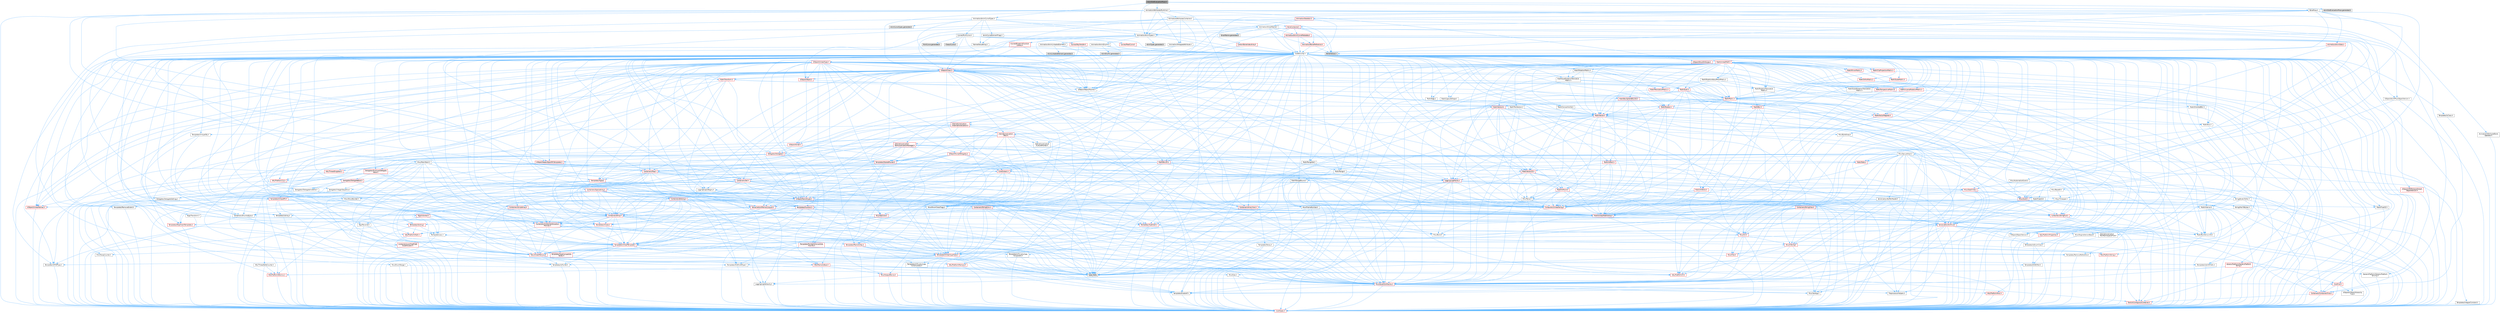 digraph "AnimSlotEvaluationPose.h"
{
 // INTERACTIVE_SVG=YES
 // LATEX_PDF_SIZE
  bgcolor="transparent";
  edge [fontname=Helvetica,fontsize=10,labelfontname=Helvetica,labelfontsize=10];
  node [fontname=Helvetica,fontsize=10,shape=box,height=0.2,width=0.4];
  Node1 [id="Node000001",label="AnimSlotEvaluationPose.h",height=0.2,width=0.4,color="gray40", fillcolor="grey60", style="filled", fontcolor="black",tooltip=" "];
  Node1 -> Node2 [id="edge1_Node000001_Node000002",color="steelblue1",style="solid",tooltip=" "];
  Node2 [id="Node000002",label="Animation/AnimCurveTypes.h",height=0.2,width=0.4,color="grey40", fillcolor="white", style="filled",URL="$d2/d19/AnimCurveTypes_8h.html",tooltip=" "];
  Node2 -> Node3 [id="edge2_Node000002_Node000003",color="steelblue1",style="solid",tooltip=" "];
  Node3 [id="Node000003",label="CoreMinimal.h",height=0.2,width=0.4,color="grey40", fillcolor="white", style="filled",URL="$d7/d67/CoreMinimal_8h.html",tooltip=" "];
  Node3 -> Node4 [id="edge3_Node000003_Node000004",color="steelblue1",style="solid",tooltip=" "];
  Node4 [id="Node000004",label="CoreTypes.h",height=0.2,width=0.4,color="red", fillcolor="#FFF0F0", style="filled",URL="$dc/dec/CoreTypes_8h.html",tooltip=" "];
  Node3 -> Node18 [id="edge4_Node000003_Node000018",color="steelblue1",style="solid",tooltip=" "];
  Node18 [id="Node000018",label="CoreFwd.h",height=0.2,width=0.4,color="red", fillcolor="#FFF0F0", style="filled",URL="$d1/d1e/CoreFwd_8h.html",tooltip=" "];
  Node18 -> Node4 [id="edge5_Node000018_Node000004",color="steelblue1",style="solid",tooltip=" "];
  Node18 -> Node19 [id="edge6_Node000018_Node000019",color="steelblue1",style="solid",tooltip=" "];
  Node19 [id="Node000019",label="Containers/ContainersFwd.h",height=0.2,width=0.4,color="red", fillcolor="#FFF0F0", style="filled",URL="$d4/d0a/ContainersFwd_8h.html",tooltip=" "];
  Node19 -> Node4 [id="edge7_Node000019_Node000004",color="steelblue1",style="solid",tooltip=" "];
  Node19 -> Node20 [id="edge8_Node000019_Node000020",color="steelblue1",style="solid",tooltip=" "];
  Node20 [id="Node000020",label="Traits/IsContiguousContainer.h",height=0.2,width=0.4,color="red", fillcolor="#FFF0F0", style="filled",URL="$d5/d3c/IsContiguousContainer_8h.html",tooltip=" "];
  Node20 -> Node4 [id="edge9_Node000020_Node000004",color="steelblue1",style="solid",tooltip=" "];
  Node18 -> Node24 [id="edge10_Node000018_Node000024",color="steelblue1",style="solid",tooltip=" "];
  Node24 [id="Node000024",label="UObject/UObjectHierarchy\lFwd.h",height=0.2,width=0.4,color="grey40", fillcolor="white", style="filled",URL="$d3/d13/UObjectHierarchyFwd_8h.html",tooltip=" "];
  Node3 -> Node24 [id="edge11_Node000003_Node000024",color="steelblue1",style="solid",tooltip=" "];
  Node3 -> Node19 [id="edge12_Node000003_Node000019",color="steelblue1",style="solid",tooltip=" "];
  Node3 -> Node25 [id="edge13_Node000003_Node000025",color="steelblue1",style="solid",tooltip=" "];
  Node25 [id="Node000025",label="Misc/VarArgs.h",height=0.2,width=0.4,color="grey40", fillcolor="white", style="filled",URL="$d5/d6f/VarArgs_8h.html",tooltip=" "];
  Node25 -> Node4 [id="edge14_Node000025_Node000004",color="steelblue1",style="solid",tooltip=" "];
  Node3 -> Node26 [id="edge15_Node000003_Node000026",color="steelblue1",style="solid",tooltip=" "];
  Node26 [id="Node000026",label="Logging/LogVerbosity.h",height=0.2,width=0.4,color="grey40", fillcolor="white", style="filled",URL="$d2/d8f/LogVerbosity_8h.html",tooltip=" "];
  Node26 -> Node4 [id="edge16_Node000026_Node000004",color="steelblue1",style="solid",tooltip=" "];
  Node3 -> Node27 [id="edge17_Node000003_Node000027",color="steelblue1",style="solid",tooltip=" "];
  Node27 [id="Node000027",label="Misc/OutputDevice.h",height=0.2,width=0.4,color="red", fillcolor="#FFF0F0", style="filled",URL="$d7/d32/OutputDevice_8h.html",tooltip=" "];
  Node27 -> Node18 [id="edge18_Node000027_Node000018",color="steelblue1",style="solid",tooltip=" "];
  Node27 -> Node4 [id="edge19_Node000027_Node000004",color="steelblue1",style="solid",tooltip=" "];
  Node27 -> Node26 [id="edge20_Node000027_Node000026",color="steelblue1",style="solid",tooltip=" "];
  Node27 -> Node25 [id="edge21_Node000027_Node000025",color="steelblue1",style="solid",tooltip=" "];
  Node3 -> Node33 [id="edge22_Node000003_Node000033",color="steelblue1",style="solid",tooltip=" "];
  Node33 [id="Node000033",label="HAL/PlatformCrt.h",height=0.2,width=0.4,color="red", fillcolor="#FFF0F0", style="filled",URL="$d8/d75/PlatformCrt_8h.html",tooltip=" "];
  Node3 -> Node43 [id="edge23_Node000003_Node000043",color="steelblue1",style="solid",tooltip=" "];
  Node43 [id="Node000043",label="HAL/PlatformMisc.h",height=0.2,width=0.4,color="red", fillcolor="#FFF0F0", style="filled",URL="$d0/df5/PlatformMisc_8h.html",tooltip=" "];
  Node43 -> Node4 [id="edge24_Node000043_Node000004",color="steelblue1",style="solid",tooltip=" "];
  Node3 -> Node62 [id="edge25_Node000003_Node000062",color="steelblue1",style="solid",tooltip=" "];
  Node62 [id="Node000062",label="Misc/AssertionMacros.h",height=0.2,width=0.4,color="red", fillcolor="#FFF0F0", style="filled",URL="$d0/dfa/AssertionMacros_8h.html",tooltip=" "];
  Node62 -> Node4 [id="edge26_Node000062_Node000004",color="steelblue1",style="solid",tooltip=" "];
  Node62 -> Node43 [id="edge27_Node000062_Node000043",color="steelblue1",style="solid",tooltip=" "];
  Node62 -> Node9 [id="edge28_Node000062_Node000009",color="steelblue1",style="solid",tooltip=" "];
  Node9 [id="Node000009",label="PreprocessorHelpers.h",height=0.2,width=0.4,color="grey40", fillcolor="white", style="filled",URL="$db/ddb/PreprocessorHelpers_8h.html",tooltip=" "];
  Node62 -> Node63 [id="edge29_Node000062_Node000063",color="steelblue1",style="solid",tooltip=" "];
  Node63 [id="Node000063",label="Templates/EnableIf.h",height=0.2,width=0.4,color="grey40", fillcolor="white", style="filled",URL="$d7/d60/EnableIf_8h.html",tooltip=" "];
  Node63 -> Node4 [id="edge30_Node000063_Node000004",color="steelblue1",style="solid",tooltip=" "];
  Node62 -> Node25 [id="edge31_Node000062_Node000025",color="steelblue1",style="solid",tooltip=" "];
  Node3 -> Node71 [id="edge32_Node000003_Node000071",color="steelblue1",style="solid",tooltip=" "];
  Node71 [id="Node000071",label="Templates/IsPointer.h",height=0.2,width=0.4,color="grey40", fillcolor="white", style="filled",URL="$d7/d05/IsPointer_8h.html",tooltip=" "];
  Node71 -> Node4 [id="edge33_Node000071_Node000004",color="steelblue1",style="solid",tooltip=" "];
  Node3 -> Node72 [id="edge34_Node000003_Node000072",color="steelblue1",style="solid",tooltip=" "];
  Node72 [id="Node000072",label="HAL/PlatformMemory.h",height=0.2,width=0.4,color="red", fillcolor="#FFF0F0", style="filled",URL="$de/d68/PlatformMemory_8h.html",tooltip=" "];
  Node72 -> Node4 [id="edge35_Node000072_Node000004",color="steelblue1",style="solid",tooltip=" "];
  Node3 -> Node55 [id="edge36_Node000003_Node000055",color="steelblue1",style="solid",tooltip=" "];
  Node55 [id="Node000055",label="HAL/PlatformAtomics.h",height=0.2,width=0.4,color="red", fillcolor="#FFF0F0", style="filled",URL="$d3/d36/PlatformAtomics_8h.html",tooltip=" "];
  Node55 -> Node4 [id="edge37_Node000055_Node000004",color="steelblue1",style="solid",tooltip=" "];
  Node3 -> Node77 [id="edge38_Node000003_Node000077",color="steelblue1",style="solid",tooltip=" "];
  Node77 [id="Node000077",label="Misc/Exec.h",height=0.2,width=0.4,color="grey40", fillcolor="white", style="filled",URL="$de/ddb/Exec_8h.html",tooltip=" "];
  Node77 -> Node4 [id="edge39_Node000077_Node000004",color="steelblue1",style="solid",tooltip=" "];
  Node77 -> Node62 [id="edge40_Node000077_Node000062",color="steelblue1",style="solid",tooltip=" "];
  Node3 -> Node78 [id="edge41_Node000003_Node000078",color="steelblue1",style="solid",tooltip=" "];
  Node78 [id="Node000078",label="HAL/MemoryBase.h",height=0.2,width=0.4,color="red", fillcolor="#FFF0F0", style="filled",URL="$d6/d9f/MemoryBase_8h.html",tooltip=" "];
  Node78 -> Node4 [id="edge42_Node000078_Node000004",color="steelblue1",style="solid",tooltip=" "];
  Node78 -> Node55 [id="edge43_Node000078_Node000055",color="steelblue1",style="solid",tooltip=" "];
  Node78 -> Node33 [id="edge44_Node000078_Node000033",color="steelblue1",style="solid",tooltip=" "];
  Node78 -> Node77 [id="edge45_Node000078_Node000077",color="steelblue1",style="solid",tooltip=" "];
  Node78 -> Node27 [id="edge46_Node000078_Node000027",color="steelblue1",style="solid",tooltip=" "];
  Node3 -> Node88 [id="edge47_Node000003_Node000088",color="steelblue1",style="solid",tooltip=" "];
  Node88 [id="Node000088",label="HAL/UnrealMemory.h",height=0.2,width=0.4,color="red", fillcolor="#FFF0F0", style="filled",URL="$d9/d96/UnrealMemory_8h.html",tooltip=" "];
  Node88 -> Node4 [id="edge48_Node000088_Node000004",color="steelblue1",style="solid",tooltip=" "];
  Node88 -> Node78 [id="edge49_Node000088_Node000078",color="steelblue1",style="solid",tooltip=" "];
  Node88 -> Node72 [id="edge50_Node000088_Node000072",color="steelblue1",style="solid",tooltip=" "];
  Node88 -> Node71 [id="edge51_Node000088_Node000071",color="steelblue1",style="solid",tooltip=" "];
  Node3 -> Node90 [id="edge52_Node000003_Node000090",color="steelblue1",style="solid",tooltip=" "];
  Node90 [id="Node000090",label="Templates/IsArithmetic.h",height=0.2,width=0.4,color="grey40", fillcolor="white", style="filled",URL="$d2/d5d/IsArithmetic_8h.html",tooltip=" "];
  Node90 -> Node4 [id="edge53_Node000090_Node000004",color="steelblue1",style="solid",tooltip=" "];
  Node3 -> Node84 [id="edge54_Node000003_Node000084",color="steelblue1",style="solid",tooltip=" "];
  Node84 [id="Node000084",label="Templates/AndOrNot.h",height=0.2,width=0.4,color="grey40", fillcolor="white", style="filled",URL="$db/d0a/AndOrNot_8h.html",tooltip=" "];
  Node84 -> Node4 [id="edge55_Node000084_Node000004",color="steelblue1",style="solid",tooltip=" "];
  Node3 -> Node91 [id="edge56_Node000003_Node000091",color="steelblue1",style="solid",tooltip=" "];
  Node91 [id="Node000091",label="Templates/IsPODType.h",height=0.2,width=0.4,color="grey40", fillcolor="white", style="filled",URL="$d7/db1/IsPODType_8h.html",tooltip=" "];
  Node91 -> Node4 [id="edge57_Node000091_Node000004",color="steelblue1",style="solid",tooltip=" "];
  Node3 -> Node92 [id="edge58_Node000003_Node000092",color="steelblue1",style="solid",tooltip=" "];
  Node92 [id="Node000092",label="Templates/IsUECoreType.h",height=0.2,width=0.4,color="grey40", fillcolor="white", style="filled",URL="$d1/db8/IsUECoreType_8h.html",tooltip=" "];
  Node92 -> Node4 [id="edge59_Node000092_Node000004",color="steelblue1",style="solid",tooltip=" "];
  Node92 -> Node8 [id="edge60_Node000092_Node000008",color="steelblue1",style="solid",tooltip=" "];
  Node8 [id="Node000008",label="type_traits",height=0.2,width=0.4,color="grey60", fillcolor="#E0E0E0", style="filled",tooltip=" "];
  Node3 -> Node85 [id="edge61_Node000003_Node000085",color="steelblue1",style="solid",tooltip=" "];
  Node85 [id="Node000085",label="Templates/IsTriviallyCopy\lConstructible.h",height=0.2,width=0.4,color="grey40", fillcolor="white", style="filled",URL="$d3/d78/IsTriviallyCopyConstructible_8h.html",tooltip=" "];
  Node85 -> Node4 [id="edge62_Node000085_Node000004",color="steelblue1",style="solid",tooltip=" "];
  Node85 -> Node8 [id="edge63_Node000085_Node000008",color="steelblue1",style="solid",tooltip=" "];
  Node3 -> Node93 [id="edge64_Node000003_Node000093",color="steelblue1",style="solid",tooltip=" "];
  Node93 [id="Node000093",label="Templates/UnrealTypeTraits.h",height=0.2,width=0.4,color="red", fillcolor="#FFF0F0", style="filled",URL="$d2/d2d/UnrealTypeTraits_8h.html",tooltip=" "];
  Node93 -> Node4 [id="edge65_Node000093_Node000004",color="steelblue1",style="solid",tooltip=" "];
  Node93 -> Node71 [id="edge66_Node000093_Node000071",color="steelblue1",style="solid",tooltip=" "];
  Node93 -> Node62 [id="edge67_Node000093_Node000062",color="steelblue1",style="solid",tooltip=" "];
  Node93 -> Node84 [id="edge68_Node000093_Node000084",color="steelblue1",style="solid",tooltip=" "];
  Node93 -> Node63 [id="edge69_Node000093_Node000063",color="steelblue1",style="solid",tooltip=" "];
  Node93 -> Node90 [id="edge70_Node000093_Node000090",color="steelblue1",style="solid",tooltip=" "];
  Node93 -> Node91 [id="edge71_Node000093_Node000091",color="steelblue1",style="solid",tooltip=" "];
  Node93 -> Node92 [id="edge72_Node000093_Node000092",color="steelblue1",style="solid",tooltip=" "];
  Node93 -> Node85 [id="edge73_Node000093_Node000085",color="steelblue1",style="solid",tooltip=" "];
  Node3 -> Node63 [id="edge74_Node000003_Node000063",color="steelblue1",style="solid",tooltip=" "];
  Node3 -> Node95 [id="edge75_Node000003_Node000095",color="steelblue1",style="solid",tooltip=" "];
  Node95 [id="Node000095",label="Templates/RemoveReference.h",height=0.2,width=0.4,color="grey40", fillcolor="white", style="filled",URL="$da/dbe/RemoveReference_8h.html",tooltip=" "];
  Node95 -> Node4 [id="edge76_Node000095_Node000004",color="steelblue1",style="solid",tooltip=" "];
  Node3 -> Node96 [id="edge77_Node000003_Node000096",color="steelblue1",style="solid",tooltip=" "];
  Node96 [id="Node000096",label="Templates/IntegralConstant.h",height=0.2,width=0.4,color="grey40", fillcolor="white", style="filled",URL="$db/d1b/IntegralConstant_8h.html",tooltip=" "];
  Node96 -> Node4 [id="edge78_Node000096_Node000004",color="steelblue1",style="solid",tooltip=" "];
  Node3 -> Node97 [id="edge79_Node000003_Node000097",color="steelblue1",style="solid",tooltip=" "];
  Node97 [id="Node000097",label="Templates/IsClass.h",height=0.2,width=0.4,color="grey40", fillcolor="white", style="filled",URL="$db/dcb/IsClass_8h.html",tooltip=" "];
  Node97 -> Node4 [id="edge80_Node000097_Node000004",color="steelblue1",style="solid",tooltip=" "];
  Node3 -> Node98 [id="edge81_Node000003_Node000098",color="steelblue1",style="solid",tooltip=" "];
  Node98 [id="Node000098",label="Templates/TypeCompatible\lBytes.h",height=0.2,width=0.4,color="red", fillcolor="#FFF0F0", style="filled",URL="$df/d0a/TypeCompatibleBytes_8h.html",tooltip=" "];
  Node98 -> Node4 [id="edge82_Node000098_Node000004",color="steelblue1",style="solid",tooltip=" "];
  Node98 -> Node8 [id="edge83_Node000098_Node000008",color="steelblue1",style="solid",tooltip=" "];
  Node3 -> Node20 [id="edge84_Node000003_Node000020",color="steelblue1",style="solid",tooltip=" "];
  Node3 -> Node99 [id="edge85_Node000003_Node000099",color="steelblue1",style="solid",tooltip=" "];
  Node99 [id="Node000099",label="Templates/UnrealTemplate.h",height=0.2,width=0.4,color="red", fillcolor="#FFF0F0", style="filled",URL="$d4/d24/UnrealTemplate_8h.html",tooltip=" "];
  Node99 -> Node4 [id="edge86_Node000099_Node000004",color="steelblue1",style="solid",tooltip=" "];
  Node99 -> Node71 [id="edge87_Node000099_Node000071",color="steelblue1",style="solid",tooltip=" "];
  Node99 -> Node88 [id="edge88_Node000099_Node000088",color="steelblue1",style="solid",tooltip=" "];
  Node99 -> Node93 [id="edge89_Node000099_Node000093",color="steelblue1",style="solid",tooltip=" "];
  Node99 -> Node95 [id="edge90_Node000099_Node000095",color="steelblue1",style="solid",tooltip=" "];
  Node99 -> Node98 [id="edge91_Node000099_Node000098",color="steelblue1",style="solid",tooltip=" "];
  Node99 -> Node20 [id="edge92_Node000099_Node000020",color="steelblue1",style="solid",tooltip=" "];
  Node99 -> Node8 [id="edge93_Node000099_Node000008",color="steelblue1",style="solid",tooltip=" "];
  Node3 -> Node48 [id="edge94_Node000003_Node000048",color="steelblue1",style="solid",tooltip=" "];
  Node48 [id="Node000048",label="Math/NumericLimits.h",height=0.2,width=0.4,color="grey40", fillcolor="white", style="filled",URL="$df/d1b/NumericLimits_8h.html",tooltip=" "];
  Node48 -> Node4 [id="edge95_Node000048_Node000004",color="steelblue1",style="solid",tooltip=" "];
  Node3 -> Node103 [id="edge96_Node000003_Node000103",color="steelblue1",style="solid",tooltip=" "];
  Node103 [id="Node000103",label="HAL/PlatformMath.h",height=0.2,width=0.4,color="red", fillcolor="#FFF0F0", style="filled",URL="$dc/d53/PlatformMath_8h.html",tooltip=" "];
  Node103 -> Node4 [id="edge97_Node000103_Node000004",color="steelblue1",style="solid",tooltip=" "];
  Node3 -> Node86 [id="edge98_Node000003_Node000086",color="steelblue1",style="solid",tooltip=" "];
  Node86 [id="Node000086",label="Templates/IsTriviallyCopy\lAssignable.h",height=0.2,width=0.4,color="grey40", fillcolor="white", style="filled",URL="$d2/df2/IsTriviallyCopyAssignable_8h.html",tooltip=" "];
  Node86 -> Node4 [id="edge99_Node000086_Node000004",color="steelblue1",style="solid",tooltip=" "];
  Node86 -> Node8 [id="edge100_Node000086_Node000008",color="steelblue1",style="solid",tooltip=" "];
  Node3 -> Node111 [id="edge101_Node000003_Node000111",color="steelblue1",style="solid",tooltip=" "];
  Node111 [id="Node000111",label="Templates/MemoryOps.h",height=0.2,width=0.4,color="red", fillcolor="#FFF0F0", style="filled",URL="$db/dea/MemoryOps_8h.html",tooltip=" "];
  Node111 -> Node4 [id="edge102_Node000111_Node000004",color="steelblue1",style="solid",tooltip=" "];
  Node111 -> Node88 [id="edge103_Node000111_Node000088",color="steelblue1",style="solid",tooltip=" "];
  Node111 -> Node86 [id="edge104_Node000111_Node000086",color="steelblue1",style="solid",tooltip=" "];
  Node111 -> Node85 [id="edge105_Node000111_Node000085",color="steelblue1",style="solid",tooltip=" "];
  Node111 -> Node93 [id="edge106_Node000111_Node000093",color="steelblue1",style="solid",tooltip=" "];
  Node111 -> Node8 [id="edge107_Node000111_Node000008",color="steelblue1",style="solid",tooltip=" "];
  Node3 -> Node112 [id="edge108_Node000003_Node000112",color="steelblue1",style="solid",tooltip=" "];
  Node112 [id="Node000112",label="Containers/ContainerAllocation\lPolicies.h",height=0.2,width=0.4,color="red", fillcolor="#FFF0F0", style="filled",URL="$d7/dff/ContainerAllocationPolicies_8h.html",tooltip=" "];
  Node112 -> Node4 [id="edge109_Node000112_Node000004",color="steelblue1",style="solid",tooltip=" "];
  Node112 -> Node112 [id="edge110_Node000112_Node000112",color="steelblue1",style="solid",tooltip=" "];
  Node112 -> Node103 [id="edge111_Node000112_Node000103",color="steelblue1",style="solid",tooltip=" "];
  Node112 -> Node88 [id="edge112_Node000112_Node000088",color="steelblue1",style="solid",tooltip=" "];
  Node112 -> Node48 [id="edge113_Node000112_Node000048",color="steelblue1",style="solid",tooltip=" "];
  Node112 -> Node62 [id="edge114_Node000112_Node000062",color="steelblue1",style="solid",tooltip=" "];
  Node112 -> Node111 [id="edge115_Node000112_Node000111",color="steelblue1",style="solid",tooltip=" "];
  Node112 -> Node98 [id="edge116_Node000112_Node000098",color="steelblue1",style="solid",tooltip=" "];
  Node112 -> Node8 [id="edge117_Node000112_Node000008",color="steelblue1",style="solid",tooltip=" "];
  Node3 -> Node115 [id="edge118_Node000003_Node000115",color="steelblue1",style="solid",tooltip=" "];
  Node115 [id="Node000115",label="Templates/IsEnumClass.h",height=0.2,width=0.4,color="grey40", fillcolor="white", style="filled",URL="$d7/d15/IsEnumClass_8h.html",tooltip=" "];
  Node115 -> Node4 [id="edge119_Node000115_Node000004",color="steelblue1",style="solid",tooltip=" "];
  Node115 -> Node84 [id="edge120_Node000115_Node000084",color="steelblue1",style="solid",tooltip=" "];
  Node3 -> Node116 [id="edge121_Node000003_Node000116",color="steelblue1",style="solid",tooltip=" "];
  Node116 [id="Node000116",label="HAL/PlatformProperties.h",height=0.2,width=0.4,color="red", fillcolor="#FFF0F0", style="filled",URL="$d9/db0/PlatformProperties_8h.html",tooltip=" "];
  Node116 -> Node4 [id="edge122_Node000116_Node000004",color="steelblue1",style="solid",tooltip=" "];
  Node3 -> Node119 [id="edge123_Node000003_Node000119",color="steelblue1",style="solid",tooltip=" "];
  Node119 [id="Node000119",label="Misc/EngineVersionBase.h",height=0.2,width=0.4,color="grey40", fillcolor="white", style="filled",URL="$d5/d2b/EngineVersionBase_8h.html",tooltip=" "];
  Node119 -> Node4 [id="edge124_Node000119_Node000004",color="steelblue1",style="solid",tooltip=" "];
  Node3 -> Node120 [id="edge125_Node000003_Node000120",color="steelblue1",style="solid",tooltip=" "];
  Node120 [id="Node000120",label="Internationalization\l/TextNamespaceFwd.h",height=0.2,width=0.4,color="grey40", fillcolor="white", style="filled",URL="$d8/d97/TextNamespaceFwd_8h.html",tooltip=" "];
  Node120 -> Node4 [id="edge126_Node000120_Node000004",color="steelblue1",style="solid",tooltip=" "];
  Node3 -> Node121 [id="edge127_Node000003_Node000121",color="steelblue1",style="solid",tooltip=" "];
  Node121 [id="Node000121",label="Serialization/Archive.h",height=0.2,width=0.4,color="red", fillcolor="#FFF0F0", style="filled",URL="$d7/d3b/Archive_8h.html",tooltip=" "];
  Node121 -> Node18 [id="edge128_Node000121_Node000018",color="steelblue1",style="solid",tooltip=" "];
  Node121 -> Node4 [id="edge129_Node000121_Node000004",color="steelblue1",style="solid",tooltip=" "];
  Node121 -> Node116 [id="edge130_Node000121_Node000116",color="steelblue1",style="solid",tooltip=" "];
  Node121 -> Node120 [id="edge131_Node000121_Node000120",color="steelblue1",style="solid",tooltip=" "];
  Node121 -> Node62 [id="edge132_Node000121_Node000062",color="steelblue1",style="solid",tooltip=" "];
  Node121 -> Node6 [id="edge133_Node000121_Node000006",color="steelblue1",style="solid",tooltip=" "];
  Node6 [id="Node000006",label="Misc/Build.h",height=0.2,width=0.4,color="grey40", fillcolor="white", style="filled",URL="$d3/dbb/Build_8h.html",tooltip=" "];
  Node121 -> Node119 [id="edge134_Node000121_Node000119",color="steelblue1",style="solid",tooltip=" "];
  Node121 -> Node25 [id="edge135_Node000121_Node000025",color="steelblue1",style="solid",tooltip=" "];
  Node121 -> Node63 [id="edge136_Node000121_Node000063",color="steelblue1",style="solid",tooltip=" "];
  Node121 -> Node115 [id="edge137_Node000121_Node000115",color="steelblue1",style="solid",tooltip=" "];
  Node121 -> Node99 [id="edge138_Node000121_Node000099",color="steelblue1",style="solid",tooltip=" "];
  Node121 -> Node124 [id="edge139_Node000121_Node000124",color="steelblue1",style="solid",tooltip=" "];
  Node124 [id="Node000124",label="UObject/ObjectVersion.h",height=0.2,width=0.4,color="grey40", fillcolor="white", style="filled",URL="$da/d63/ObjectVersion_8h.html",tooltip=" "];
  Node124 -> Node4 [id="edge140_Node000124_Node000004",color="steelblue1",style="solid",tooltip=" "];
  Node3 -> Node125 [id="edge141_Node000003_Node000125",color="steelblue1",style="solid",tooltip=" "];
  Node125 [id="Node000125",label="Templates/Less.h",height=0.2,width=0.4,color="grey40", fillcolor="white", style="filled",URL="$de/dc8/Less_8h.html",tooltip=" "];
  Node125 -> Node4 [id="edge142_Node000125_Node000004",color="steelblue1",style="solid",tooltip=" "];
  Node125 -> Node99 [id="edge143_Node000125_Node000099",color="steelblue1",style="solid",tooltip=" "];
  Node3 -> Node126 [id="edge144_Node000003_Node000126",color="steelblue1",style="solid",tooltip=" "];
  Node126 [id="Node000126",label="Templates/Sorting.h",height=0.2,width=0.4,color="red", fillcolor="#FFF0F0", style="filled",URL="$d3/d9e/Sorting_8h.html",tooltip=" "];
  Node126 -> Node4 [id="edge145_Node000126_Node000004",color="steelblue1",style="solid",tooltip=" "];
  Node126 -> Node103 [id="edge146_Node000126_Node000103",color="steelblue1",style="solid",tooltip=" "];
  Node126 -> Node125 [id="edge147_Node000126_Node000125",color="steelblue1",style="solid",tooltip=" "];
  Node3 -> Node137 [id="edge148_Node000003_Node000137",color="steelblue1",style="solid",tooltip=" "];
  Node137 [id="Node000137",label="Misc/Char.h",height=0.2,width=0.4,color="red", fillcolor="#FFF0F0", style="filled",URL="$d0/d58/Char_8h.html",tooltip=" "];
  Node137 -> Node4 [id="edge149_Node000137_Node000004",color="steelblue1",style="solid",tooltip=" "];
  Node137 -> Node8 [id="edge150_Node000137_Node000008",color="steelblue1",style="solid",tooltip=" "];
  Node3 -> Node140 [id="edge151_Node000003_Node000140",color="steelblue1",style="solid",tooltip=" "];
  Node140 [id="Node000140",label="GenericPlatform/GenericPlatform\lStricmp.h",height=0.2,width=0.4,color="grey40", fillcolor="white", style="filled",URL="$d2/d86/GenericPlatformStricmp_8h.html",tooltip=" "];
  Node140 -> Node4 [id="edge152_Node000140_Node000004",color="steelblue1",style="solid",tooltip=" "];
  Node3 -> Node141 [id="edge153_Node000003_Node000141",color="steelblue1",style="solid",tooltip=" "];
  Node141 [id="Node000141",label="GenericPlatform/GenericPlatform\lString.h",height=0.2,width=0.4,color="red", fillcolor="#FFF0F0", style="filled",URL="$dd/d20/GenericPlatformString_8h.html",tooltip=" "];
  Node141 -> Node4 [id="edge154_Node000141_Node000004",color="steelblue1",style="solid",tooltip=" "];
  Node141 -> Node140 [id="edge155_Node000141_Node000140",color="steelblue1",style="solid",tooltip=" "];
  Node141 -> Node63 [id="edge156_Node000141_Node000063",color="steelblue1",style="solid",tooltip=" "];
  Node141 -> Node8 [id="edge157_Node000141_Node000008",color="steelblue1",style="solid",tooltip=" "];
  Node3 -> Node74 [id="edge158_Node000003_Node000074",color="steelblue1",style="solid",tooltip=" "];
  Node74 [id="Node000074",label="HAL/PlatformString.h",height=0.2,width=0.4,color="red", fillcolor="#FFF0F0", style="filled",URL="$db/db5/PlatformString_8h.html",tooltip=" "];
  Node74 -> Node4 [id="edge159_Node000074_Node000004",color="steelblue1",style="solid",tooltip=" "];
  Node3 -> Node144 [id="edge160_Node000003_Node000144",color="steelblue1",style="solid",tooltip=" "];
  Node144 [id="Node000144",label="Misc/CString.h",height=0.2,width=0.4,color="red", fillcolor="#FFF0F0", style="filled",URL="$d2/d49/CString_8h.html",tooltip=" "];
  Node144 -> Node4 [id="edge161_Node000144_Node000004",color="steelblue1",style="solid",tooltip=" "];
  Node144 -> Node33 [id="edge162_Node000144_Node000033",color="steelblue1",style="solid",tooltip=" "];
  Node144 -> Node74 [id="edge163_Node000144_Node000074",color="steelblue1",style="solid",tooltip=" "];
  Node144 -> Node62 [id="edge164_Node000144_Node000062",color="steelblue1",style="solid",tooltip=" "];
  Node144 -> Node137 [id="edge165_Node000144_Node000137",color="steelblue1",style="solid",tooltip=" "];
  Node144 -> Node25 [id="edge166_Node000144_Node000025",color="steelblue1",style="solid",tooltip=" "];
  Node3 -> Node145 [id="edge167_Node000003_Node000145",color="steelblue1",style="solid",tooltip=" "];
  Node145 [id="Node000145",label="Misc/Crc.h",height=0.2,width=0.4,color="red", fillcolor="#FFF0F0", style="filled",URL="$d4/dd2/Crc_8h.html",tooltip=" "];
  Node145 -> Node4 [id="edge168_Node000145_Node000004",color="steelblue1",style="solid",tooltip=" "];
  Node145 -> Node74 [id="edge169_Node000145_Node000074",color="steelblue1",style="solid",tooltip=" "];
  Node145 -> Node62 [id="edge170_Node000145_Node000062",color="steelblue1",style="solid",tooltip=" "];
  Node145 -> Node144 [id="edge171_Node000145_Node000144",color="steelblue1",style="solid",tooltip=" "];
  Node145 -> Node137 [id="edge172_Node000145_Node000137",color="steelblue1",style="solid",tooltip=" "];
  Node145 -> Node93 [id="edge173_Node000145_Node000093",color="steelblue1",style="solid",tooltip=" "];
  Node3 -> Node136 [id="edge174_Node000003_Node000136",color="steelblue1",style="solid",tooltip=" "];
  Node136 [id="Node000136",label="Math/UnrealMathUtility.h",height=0.2,width=0.4,color="red", fillcolor="#FFF0F0", style="filled",URL="$db/db8/UnrealMathUtility_8h.html",tooltip=" "];
  Node136 -> Node4 [id="edge175_Node000136_Node000004",color="steelblue1",style="solid",tooltip=" "];
  Node136 -> Node62 [id="edge176_Node000136_Node000062",color="steelblue1",style="solid",tooltip=" "];
  Node136 -> Node103 [id="edge177_Node000136_Node000103",color="steelblue1",style="solid",tooltip=" "];
  Node3 -> Node146 [id="edge178_Node000003_Node000146",color="steelblue1",style="solid",tooltip=" "];
  Node146 [id="Node000146",label="Containers/UnrealString.h",height=0.2,width=0.4,color="red", fillcolor="#FFF0F0", style="filled",URL="$d5/dba/UnrealString_8h.html",tooltip=" "];
  Node3 -> Node150 [id="edge179_Node000003_Node000150",color="steelblue1",style="solid",tooltip=" "];
  Node150 [id="Node000150",label="Containers/Array.h",height=0.2,width=0.4,color="red", fillcolor="#FFF0F0", style="filled",URL="$df/dd0/Array_8h.html",tooltip=" "];
  Node150 -> Node4 [id="edge180_Node000150_Node000004",color="steelblue1",style="solid",tooltip=" "];
  Node150 -> Node62 [id="edge181_Node000150_Node000062",color="steelblue1",style="solid",tooltip=" "];
  Node150 -> Node88 [id="edge182_Node000150_Node000088",color="steelblue1",style="solid",tooltip=" "];
  Node150 -> Node93 [id="edge183_Node000150_Node000093",color="steelblue1",style="solid",tooltip=" "];
  Node150 -> Node99 [id="edge184_Node000150_Node000099",color="steelblue1",style="solid",tooltip=" "];
  Node150 -> Node112 [id="edge185_Node000150_Node000112",color="steelblue1",style="solid",tooltip=" "];
  Node150 -> Node121 [id="edge186_Node000150_Node000121",color="steelblue1",style="solid",tooltip=" "];
  Node150 -> Node129 [id="edge187_Node000150_Node000129",color="steelblue1",style="solid",tooltip=" "];
  Node129 [id="Node000129",label="Templates/Invoke.h",height=0.2,width=0.4,color="red", fillcolor="#FFF0F0", style="filled",URL="$d7/deb/Invoke_8h.html",tooltip=" "];
  Node129 -> Node4 [id="edge188_Node000129_Node000004",color="steelblue1",style="solid",tooltip=" "];
  Node129 -> Node99 [id="edge189_Node000129_Node000099",color="steelblue1",style="solid",tooltip=" "];
  Node129 -> Node8 [id="edge190_Node000129_Node000008",color="steelblue1",style="solid",tooltip=" "];
  Node150 -> Node125 [id="edge191_Node000150_Node000125",color="steelblue1",style="solid",tooltip=" "];
  Node150 -> Node126 [id="edge192_Node000150_Node000126",color="steelblue1",style="solid",tooltip=" "];
  Node150 -> Node173 [id="edge193_Node000150_Node000173",color="steelblue1",style="solid",tooltip=" "];
  Node173 [id="Node000173",label="Templates/AlignmentTemplates.h",height=0.2,width=0.4,color="red", fillcolor="#FFF0F0", style="filled",URL="$dd/d32/AlignmentTemplates_8h.html",tooltip=" "];
  Node173 -> Node4 [id="edge194_Node000173_Node000004",color="steelblue1",style="solid",tooltip=" "];
  Node173 -> Node71 [id="edge195_Node000173_Node000071",color="steelblue1",style="solid",tooltip=" "];
  Node150 -> Node8 [id="edge196_Node000150_Node000008",color="steelblue1",style="solid",tooltip=" "];
  Node3 -> Node174 [id="edge197_Node000003_Node000174",color="steelblue1",style="solid",tooltip=" "];
  Node174 [id="Node000174",label="Misc/FrameNumber.h",height=0.2,width=0.4,color="grey40", fillcolor="white", style="filled",URL="$dd/dbd/FrameNumber_8h.html",tooltip=" "];
  Node174 -> Node4 [id="edge198_Node000174_Node000004",color="steelblue1",style="solid",tooltip=" "];
  Node174 -> Node48 [id="edge199_Node000174_Node000048",color="steelblue1",style="solid",tooltip=" "];
  Node174 -> Node136 [id="edge200_Node000174_Node000136",color="steelblue1",style="solid",tooltip=" "];
  Node174 -> Node63 [id="edge201_Node000174_Node000063",color="steelblue1",style="solid",tooltip=" "];
  Node174 -> Node93 [id="edge202_Node000174_Node000093",color="steelblue1",style="solid",tooltip=" "];
  Node3 -> Node175 [id="edge203_Node000003_Node000175",color="steelblue1",style="solid",tooltip=" "];
  Node175 [id="Node000175",label="Misc/Timespan.h",height=0.2,width=0.4,color="grey40", fillcolor="white", style="filled",URL="$da/dd9/Timespan_8h.html",tooltip=" "];
  Node175 -> Node4 [id="edge204_Node000175_Node000004",color="steelblue1",style="solid",tooltip=" "];
  Node175 -> Node176 [id="edge205_Node000175_Node000176",color="steelblue1",style="solid",tooltip=" "];
  Node176 [id="Node000176",label="Math/Interval.h",height=0.2,width=0.4,color="grey40", fillcolor="white", style="filled",URL="$d1/d55/Interval_8h.html",tooltip=" "];
  Node176 -> Node4 [id="edge206_Node000176_Node000004",color="steelblue1",style="solid",tooltip=" "];
  Node176 -> Node90 [id="edge207_Node000176_Node000090",color="steelblue1",style="solid",tooltip=" "];
  Node176 -> Node93 [id="edge208_Node000176_Node000093",color="steelblue1",style="solid",tooltip=" "];
  Node176 -> Node48 [id="edge209_Node000176_Node000048",color="steelblue1",style="solid",tooltip=" "];
  Node176 -> Node136 [id="edge210_Node000176_Node000136",color="steelblue1",style="solid",tooltip=" "];
  Node175 -> Node136 [id="edge211_Node000175_Node000136",color="steelblue1",style="solid",tooltip=" "];
  Node175 -> Node62 [id="edge212_Node000175_Node000062",color="steelblue1",style="solid",tooltip=" "];
  Node3 -> Node177 [id="edge213_Node000003_Node000177",color="steelblue1",style="solid",tooltip=" "];
  Node177 [id="Node000177",label="Containers/StringConv.h",height=0.2,width=0.4,color="red", fillcolor="#FFF0F0", style="filled",URL="$d3/ddf/StringConv_8h.html",tooltip=" "];
  Node177 -> Node4 [id="edge214_Node000177_Node000004",color="steelblue1",style="solid",tooltip=" "];
  Node177 -> Node62 [id="edge215_Node000177_Node000062",color="steelblue1",style="solid",tooltip=" "];
  Node177 -> Node112 [id="edge216_Node000177_Node000112",color="steelblue1",style="solid",tooltip=" "];
  Node177 -> Node150 [id="edge217_Node000177_Node000150",color="steelblue1",style="solid",tooltip=" "];
  Node177 -> Node144 [id="edge218_Node000177_Node000144",color="steelblue1",style="solid",tooltip=" "];
  Node177 -> Node178 [id="edge219_Node000177_Node000178",color="steelblue1",style="solid",tooltip=" "];
  Node178 [id="Node000178",label="Templates/IsArray.h",height=0.2,width=0.4,color="grey40", fillcolor="white", style="filled",URL="$d8/d8d/IsArray_8h.html",tooltip=" "];
  Node178 -> Node4 [id="edge220_Node000178_Node000004",color="steelblue1",style="solid",tooltip=" "];
  Node177 -> Node99 [id="edge221_Node000177_Node000099",color="steelblue1",style="solid",tooltip=" "];
  Node177 -> Node93 [id="edge222_Node000177_Node000093",color="steelblue1",style="solid",tooltip=" "];
  Node177 -> Node20 [id="edge223_Node000177_Node000020",color="steelblue1",style="solid",tooltip=" "];
  Node177 -> Node8 [id="edge224_Node000177_Node000008",color="steelblue1",style="solid",tooltip=" "];
  Node3 -> Node179 [id="edge225_Node000003_Node000179",color="steelblue1",style="solid",tooltip=" "];
  Node179 [id="Node000179",label="UObject/UnrealNames.h",height=0.2,width=0.4,color="red", fillcolor="#FFF0F0", style="filled",URL="$d8/db1/UnrealNames_8h.html",tooltip=" "];
  Node179 -> Node4 [id="edge226_Node000179_Node000004",color="steelblue1",style="solid",tooltip=" "];
  Node3 -> Node181 [id="edge227_Node000003_Node000181",color="steelblue1",style="solid",tooltip=" "];
  Node181 [id="Node000181",label="UObject/NameTypes.h",height=0.2,width=0.4,color="red", fillcolor="#FFF0F0", style="filled",URL="$d6/d35/NameTypes_8h.html",tooltip=" "];
  Node181 -> Node4 [id="edge228_Node000181_Node000004",color="steelblue1",style="solid",tooltip=" "];
  Node181 -> Node62 [id="edge229_Node000181_Node000062",color="steelblue1",style="solid",tooltip=" "];
  Node181 -> Node88 [id="edge230_Node000181_Node000088",color="steelblue1",style="solid",tooltip=" "];
  Node181 -> Node93 [id="edge231_Node000181_Node000093",color="steelblue1",style="solid",tooltip=" "];
  Node181 -> Node99 [id="edge232_Node000181_Node000099",color="steelblue1",style="solid",tooltip=" "];
  Node181 -> Node146 [id="edge233_Node000181_Node000146",color="steelblue1",style="solid",tooltip=" "];
  Node181 -> Node177 [id="edge234_Node000181_Node000177",color="steelblue1",style="solid",tooltip=" "];
  Node181 -> Node45 [id="edge235_Node000181_Node000045",color="steelblue1",style="solid",tooltip=" "];
  Node45 [id="Node000045",label="Containers/StringFwd.h",height=0.2,width=0.4,color="red", fillcolor="#FFF0F0", style="filled",URL="$df/d37/StringFwd_8h.html",tooltip=" "];
  Node45 -> Node4 [id="edge236_Node000045_Node000004",color="steelblue1",style="solid",tooltip=" "];
  Node45 -> Node20 [id="edge237_Node000045_Node000020",color="steelblue1",style="solid",tooltip=" "];
  Node181 -> Node179 [id="edge238_Node000181_Node000179",color="steelblue1",style="solid",tooltip=" "];
  Node181 -> Node158 [id="edge239_Node000181_Node000158",color="steelblue1",style="solid",tooltip=" "];
  Node158 [id="Node000158",label="Serialization/MemoryLayout.h",height=0.2,width=0.4,color="red", fillcolor="#FFF0F0", style="filled",URL="$d7/d66/MemoryLayout_8h.html",tooltip=" "];
  Node158 -> Node161 [id="edge240_Node000158_Node000161",color="steelblue1",style="solid",tooltip=" "];
  Node161 [id="Node000161",label="Containers/EnumAsByte.h",height=0.2,width=0.4,color="grey40", fillcolor="white", style="filled",URL="$d6/d9a/EnumAsByte_8h.html",tooltip=" "];
  Node161 -> Node4 [id="edge241_Node000161_Node000004",color="steelblue1",style="solid",tooltip=" "];
  Node161 -> Node91 [id="edge242_Node000161_Node000091",color="steelblue1",style="solid",tooltip=" "];
  Node161 -> Node162 [id="edge243_Node000161_Node000162",color="steelblue1",style="solid",tooltip=" "];
  Node162 [id="Node000162",label="Templates/TypeHash.h",height=0.2,width=0.4,color="red", fillcolor="#FFF0F0", style="filled",URL="$d1/d62/TypeHash_8h.html",tooltip=" "];
  Node162 -> Node4 [id="edge244_Node000162_Node000004",color="steelblue1",style="solid",tooltip=" "];
  Node162 -> Node145 [id="edge245_Node000162_Node000145",color="steelblue1",style="solid",tooltip=" "];
  Node162 -> Node8 [id="edge246_Node000162_Node000008",color="steelblue1",style="solid",tooltip=" "];
  Node158 -> Node45 [id="edge247_Node000158_Node000045",color="steelblue1",style="solid",tooltip=" "];
  Node158 -> Node88 [id="edge248_Node000158_Node000088",color="steelblue1",style="solid",tooltip=" "];
  Node158 -> Node63 [id="edge249_Node000158_Node000063",color="steelblue1",style="solid",tooltip=" "];
  Node158 -> Node99 [id="edge250_Node000158_Node000099",color="steelblue1",style="solid",tooltip=" "];
  Node3 -> Node189 [id="edge251_Node000003_Node000189",color="steelblue1",style="solid",tooltip=" "];
  Node189 [id="Node000189",label="Misc/Parse.h",height=0.2,width=0.4,color="grey40", fillcolor="white", style="filled",URL="$dc/d71/Parse_8h.html",tooltip=" "];
  Node189 -> Node45 [id="edge252_Node000189_Node000045",color="steelblue1",style="solid",tooltip=" "];
  Node189 -> Node146 [id="edge253_Node000189_Node000146",color="steelblue1",style="solid",tooltip=" "];
  Node189 -> Node4 [id="edge254_Node000189_Node000004",color="steelblue1",style="solid",tooltip=" "];
  Node189 -> Node33 [id="edge255_Node000189_Node000033",color="steelblue1",style="solid",tooltip=" "];
  Node189 -> Node6 [id="edge256_Node000189_Node000006",color="steelblue1",style="solid",tooltip=" "];
  Node189 -> Node50 [id="edge257_Node000189_Node000050",color="steelblue1",style="solid",tooltip=" "];
  Node50 [id="Node000050",label="Misc/EnumClassFlags.h",height=0.2,width=0.4,color="grey40", fillcolor="white", style="filled",URL="$d8/de7/EnumClassFlags_8h.html",tooltip=" "];
  Node189 -> Node190 [id="edge258_Node000189_Node000190",color="steelblue1",style="solid",tooltip=" "];
  Node190 [id="Node000190",label="Templates/Function.h",height=0.2,width=0.4,color="red", fillcolor="#FFF0F0", style="filled",URL="$df/df5/Function_8h.html",tooltip=" "];
  Node190 -> Node4 [id="edge259_Node000190_Node000004",color="steelblue1",style="solid",tooltip=" "];
  Node190 -> Node62 [id="edge260_Node000190_Node000062",color="steelblue1",style="solid",tooltip=" "];
  Node190 -> Node88 [id="edge261_Node000190_Node000088",color="steelblue1",style="solid",tooltip=" "];
  Node190 -> Node93 [id="edge262_Node000190_Node000093",color="steelblue1",style="solid",tooltip=" "];
  Node190 -> Node129 [id="edge263_Node000190_Node000129",color="steelblue1",style="solid",tooltip=" "];
  Node190 -> Node99 [id="edge264_Node000190_Node000099",color="steelblue1",style="solid",tooltip=" "];
  Node190 -> Node136 [id="edge265_Node000190_Node000136",color="steelblue1",style="solid",tooltip=" "];
  Node190 -> Node8 [id="edge266_Node000190_Node000008",color="steelblue1",style="solid",tooltip=" "];
  Node3 -> Node173 [id="edge267_Node000003_Node000173",color="steelblue1",style="solid",tooltip=" "];
  Node3 -> Node192 [id="edge268_Node000003_Node000192",color="steelblue1",style="solid",tooltip=" "];
  Node192 [id="Node000192",label="Misc/StructBuilder.h",height=0.2,width=0.4,color="grey40", fillcolor="white", style="filled",URL="$d9/db3/StructBuilder_8h.html",tooltip=" "];
  Node192 -> Node4 [id="edge269_Node000192_Node000004",color="steelblue1",style="solid",tooltip=" "];
  Node192 -> Node136 [id="edge270_Node000192_Node000136",color="steelblue1",style="solid",tooltip=" "];
  Node192 -> Node173 [id="edge271_Node000192_Node000173",color="steelblue1",style="solid",tooltip=" "];
  Node3 -> Node105 [id="edge272_Node000003_Node000105",color="steelblue1",style="solid",tooltip=" "];
  Node105 [id="Node000105",label="Templates/Decay.h",height=0.2,width=0.4,color="grey40", fillcolor="white", style="filled",URL="$dd/d0f/Decay_8h.html",tooltip=" "];
  Node105 -> Node4 [id="edge273_Node000105_Node000004",color="steelblue1",style="solid",tooltip=" "];
  Node105 -> Node95 [id="edge274_Node000105_Node000095",color="steelblue1",style="solid",tooltip=" "];
  Node105 -> Node8 [id="edge275_Node000105_Node000008",color="steelblue1",style="solid",tooltip=" "];
  Node3 -> Node193 [id="edge276_Node000003_Node000193",color="steelblue1",style="solid",tooltip=" "];
  Node193 [id="Node000193",label="Templates/PointerIsConvertible\lFromTo.h",height=0.2,width=0.4,color="red", fillcolor="#FFF0F0", style="filled",URL="$d6/d65/PointerIsConvertibleFromTo_8h.html",tooltip=" "];
  Node193 -> Node4 [id="edge277_Node000193_Node000004",color="steelblue1",style="solid",tooltip=" "];
  Node193 -> Node8 [id="edge278_Node000193_Node000008",color="steelblue1",style="solid",tooltip=" "];
  Node3 -> Node129 [id="edge279_Node000003_Node000129",color="steelblue1",style="solid",tooltip=" "];
  Node3 -> Node190 [id="edge280_Node000003_Node000190",color="steelblue1",style="solid",tooltip=" "];
  Node3 -> Node162 [id="edge281_Node000003_Node000162",color="steelblue1",style="solid",tooltip=" "];
  Node3 -> Node194 [id="edge282_Node000003_Node000194",color="steelblue1",style="solid",tooltip=" "];
  Node194 [id="Node000194",label="Containers/ScriptArray.h",height=0.2,width=0.4,color="red", fillcolor="#FFF0F0", style="filled",URL="$dc/daf/ScriptArray_8h.html",tooltip=" "];
  Node194 -> Node4 [id="edge283_Node000194_Node000004",color="steelblue1",style="solid",tooltip=" "];
  Node194 -> Node62 [id="edge284_Node000194_Node000062",color="steelblue1",style="solid",tooltip=" "];
  Node194 -> Node88 [id="edge285_Node000194_Node000088",color="steelblue1",style="solid",tooltip=" "];
  Node194 -> Node112 [id="edge286_Node000194_Node000112",color="steelblue1",style="solid",tooltip=" "];
  Node194 -> Node150 [id="edge287_Node000194_Node000150",color="steelblue1",style="solid",tooltip=" "];
  Node3 -> Node195 [id="edge288_Node000003_Node000195",color="steelblue1",style="solid",tooltip=" "];
  Node195 [id="Node000195",label="Containers/BitArray.h",height=0.2,width=0.4,color="red", fillcolor="#FFF0F0", style="filled",URL="$d1/de4/BitArray_8h.html",tooltip=" "];
  Node195 -> Node112 [id="edge289_Node000195_Node000112",color="steelblue1",style="solid",tooltip=" "];
  Node195 -> Node4 [id="edge290_Node000195_Node000004",color="steelblue1",style="solid",tooltip=" "];
  Node195 -> Node55 [id="edge291_Node000195_Node000055",color="steelblue1",style="solid",tooltip=" "];
  Node195 -> Node88 [id="edge292_Node000195_Node000088",color="steelblue1",style="solid",tooltip=" "];
  Node195 -> Node136 [id="edge293_Node000195_Node000136",color="steelblue1",style="solid",tooltip=" "];
  Node195 -> Node62 [id="edge294_Node000195_Node000062",color="steelblue1",style="solid",tooltip=" "];
  Node195 -> Node50 [id="edge295_Node000195_Node000050",color="steelblue1",style="solid",tooltip=" "];
  Node195 -> Node121 [id="edge296_Node000195_Node000121",color="steelblue1",style="solid",tooltip=" "];
  Node195 -> Node158 [id="edge297_Node000195_Node000158",color="steelblue1",style="solid",tooltip=" "];
  Node195 -> Node63 [id="edge298_Node000195_Node000063",color="steelblue1",style="solid",tooltip=" "];
  Node195 -> Node129 [id="edge299_Node000195_Node000129",color="steelblue1",style="solid",tooltip=" "];
  Node195 -> Node99 [id="edge300_Node000195_Node000099",color="steelblue1",style="solid",tooltip=" "];
  Node195 -> Node93 [id="edge301_Node000195_Node000093",color="steelblue1",style="solid",tooltip=" "];
  Node3 -> Node196 [id="edge302_Node000003_Node000196",color="steelblue1",style="solid",tooltip=" "];
  Node196 [id="Node000196",label="Containers/SparseArray.h",height=0.2,width=0.4,color="red", fillcolor="#FFF0F0", style="filled",URL="$d5/dbf/SparseArray_8h.html",tooltip=" "];
  Node196 -> Node4 [id="edge303_Node000196_Node000004",color="steelblue1",style="solid",tooltip=" "];
  Node196 -> Node62 [id="edge304_Node000196_Node000062",color="steelblue1",style="solid",tooltip=" "];
  Node196 -> Node88 [id="edge305_Node000196_Node000088",color="steelblue1",style="solid",tooltip=" "];
  Node196 -> Node93 [id="edge306_Node000196_Node000093",color="steelblue1",style="solid",tooltip=" "];
  Node196 -> Node99 [id="edge307_Node000196_Node000099",color="steelblue1",style="solid",tooltip=" "];
  Node196 -> Node112 [id="edge308_Node000196_Node000112",color="steelblue1",style="solid",tooltip=" "];
  Node196 -> Node125 [id="edge309_Node000196_Node000125",color="steelblue1",style="solid",tooltip=" "];
  Node196 -> Node150 [id="edge310_Node000196_Node000150",color="steelblue1",style="solid",tooltip=" "];
  Node196 -> Node136 [id="edge311_Node000196_Node000136",color="steelblue1",style="solid",tooltip=" "];
  Node196 -> Node194 [id="edge312_Node000196_Node000194",color="steelblue1",style="solid",tooltip=" "];
  Node196 -> Node195 [id="edge313_Node000196_Node000195",color="steelblue1",style="solid",tooltip=" "];
  Node196 -> Node146 [id="edge314_Node000196_Node000146",color="steelblue1",style="solid",tooltip=" "];
  Node3 -> Node212 [id="edge315_Node000003_Node000212",color="steelblue1",style="solid",tooltip=" "];
  Node212 [id="Node000212",label="Containers/Set.h",height=0.2,width=0.4,color="red", fillcolor="#FFF0F0", style="filled",URL="$d4/d45/Set_8h.html",tooltip=" "];
  Node212 -> Node112 [id="edge316_Node000212_Node000112",color="steelblue1",style="solid",tooltip=" "];
  Node212 -> Node196 [id="edge317_Node000212_Node000196",color="steelblue1",style="solid",tooltip=" "];
  Node212 -> Node19 [id="edge318_Node000212_Node000019",color="steelblue1",style="solid",tooltip=" "];
  Node212 -> Node136 [id="edge319_Node000212_Node000136",color="steelblue1",style="solid",tooltip=" "];
  Node212 -> Node62 [id="edge320_Node000212_Node000062",color="steelblue1",style="solid",tooltip=" "];
  Node212 -> Node192 [id="edge321_Node000212_Node000192",color="steelblue1",style="solid",tooltip=" "];
  Node212 -> Node190 [id="edge322_Node000212_Node000190",color="steelblue1",style="solid",tooltip=" "];
  Node212 -> Node126 [id="edge323_Node000212_Node000126",color="steelblue1",style="solid",tooltip=" "];
  Node212 -> Node162 [id="edge324_Node000212_Node000162",color="steelblue1",style="solid",tooltip=" "];
  Node212 -> Node99 [id="edge325_Node000212_Node000099",color="steelblue1",style="solid",tooltip=" "];
  Node212 -> Node8 [id="edge326_Node000212_Node000008",color="steelblue1",style="solid",tooltip=" "];
  Node3 -> Node215 [id="edge327_Node000003_Node000215",color="steelblue1",style="solid",tooltip=" "];
  Node215 [id="Node000215",label="Algo/Reverse.h",height=0.2,width=0.4,color="grey40", fillcolor="white", style="filled",URL="$d5/d93/Reverse_8h.html",tooltip=" "];
  Node215 -> Node4 [id="edge328_Node000215_Node000004",color="steelblue1",style="solid",tooltip=" "];
  Node215 -> Node99 [id="edge329_Node000215_Node000099",color="steelblue1",style="solid",tooltip=" "];
  Node3 -> Node216 [id="edge330_Node000003_Node000216",color="steelblue1",style="solid",tooltip=" "];
  Node216 [id="Node000216",label="Containers/Map.h",height=0.2,width=0.4,color="red", fillcolor="#FFF0F0", style="filled",URL="$df/d79/Map_8h.html",tooltip=" "];
  Node216 -> Node4 [id="edge331_Node000216_Node000004",color="steelblue1",style="solid",tooltip=" "];
  Node216 -> Node215 [id="edge332_Node000216_Node000215",color="steelblue1",style="solid",tooltip=" "];
  Node216 -> Node212 [id="edge333_Node000216_Node000212",color="steelblue1",style="solid",tooltip=" "];
  Node216 -> Node146 [id="edge334_Node000216_Node000146",color="steelblue1",style="solid",tooltip=" "];
  Node216 -> Node62 [id="edge335_Node000216_Node000062",color="steelblue1",style="solid",tooltip=" "];
  Node216 -> Node192 [id="edge336_Node000216_Node000192",color="steelblue1",style="solid",tooltip=" "];
  Node216 -> Node190 [id="edge337_Node000216_Node000190",color="steelblue1",style="solid",tooltip=" "];
  Node216 -> Node126 [id="edge338_Node000216_Node000126",color="steelblue1",style="solid",tooltip=" "];
  Node216 -> Node217 [id="edge339_Node000216_Node000217",color="steelblue1",style="solid",tooltip=" "];
  Node217 [id="Node000217",label="Templates/Tuple.h",height=0.2,width=0.4,color="red", fillcolor="#FFF0F0", style="filled",URL="$d2/d4f/Tuple_8h.html",tooltip=" "];
  Node217 -> Node4 [id="edge340_Node000217_Node000004",color="steelblue1",style="solid",tooltip=" "];
  Node217 -> Node99 [id="edge341_Node000217_Node000099",color="steelblue1",style="solid",tooltip=" "];
  Node217 -> Node218 [id="edge342_Node000217_Node000218",color="steelblue1",style="solid",tooltip=" "];
  Node218 [id="Node000218",label="Delegates/IntegerSequence.h",height=0.2,width=0.4,color="grey40", fillcolor="white", style="filled",URL="$d2/dcc/IntegerSequence_8h.html",tooltip=" "];
  Node218 -> Node4 [id="edge343_Node000218_Node000004",color="steelblue1",style="solid",tooltip=" "];
  Node217 -> Node129 [id="edge344_Node000217_Node000129",color="steelblue1",style="solid",tooltip=" "];
  Node217 -> Node158 [id="edge345_Node000217_Node000158",color="steelblue1",style="solid",tooltip=" "];
  Node217 -> Node162 [id="edge346_Node000217_Node000162",color="steelblue1",style="solid",tooltip=" "];
  Node217 -> Node8 [id="edge347_Node000217_Node000008",color="steelblue1",style="solid",tooltip=" "];
  Node216 -> Node99 [id="edge348_Node000216_Node000099",color="steelblue1",style="solid",tooltip=" "];
  Node216 -> Node93 [id="edge349_Node000216_Node000093",color="steelblue1",style="solid",tooltip=" "];
  Node216 -> Node8 [id="edge350_Node000216_Node000008",color="steelblue1",style="solid",tooltip=" "];
  Node3 -> Node220 [id="edge351_Node000003_Node000220",color="steelblue1",style="solid",tooltip=" "];
  Node220 [id="Node000220",label="Math/IntPoint.h",height=0.2,width=0.4,color="red", fillcolor="#FFF0F0", style="filled",URL="$d3/df7/IntPoint_8h.html",tooltip=" "];
  Node220 -> Node4 [id="edge352_Node000220_Node000004",color="steelblue1",style="solid",tooltip=" "];
  Node220 -> Node62 [id="edge353_Node000220_Node000062",color="steelblue1",style="solid",tooltip=" "];
  Node220 -> Node189 [id="edge354_Node000220_Node000189",color="steelblue1",style="solid",tooltip=" "];
  Node220 -> Node136 [id="edge355_Node000220_Node000136",color="steelblue1",style="solid",tooltip=" "];
  Node220 -> Node146 [id="edge356_Node000220_Node000146",color="steelblue1",style="solid",tooltip=" "];
  Node220 -> Node162 [id="edge357_Node000220_Node000162",color="steelblue1",style="solid",tooltip=" "];
  Node3 -> Node222 [id="edge358_Node000003_Node000222",color="steelblue1",style="solid",tooltip=" "];
  Node222 [id="Node000222",label="Math/IntVector.h",height=0.2,width=0.4,color="red", fillcolor="#FFF0F0", style="filled",URL="$d7/d44/IntVector_8h.html",tooltip=" "];
  Node222 -> Node4 [id="edge359_Node000222_Node000004",color="steelblue1",style="solid",tooltip=" "];
  Node222 -> Node145 [id="edge360_Node000222_Node000145",color="steelblue1",style="solid",tooltip=" "];
  Node222 -> Node189 [id="edge361_Node000222_Node000189",color="steelblue1",style="solid",tooltip=" "];
  Node222 -> Node136 [id="edge362_Node000222_Node000136",color="steelblue1",style="solid",tooltip=" "];
  Node222 -> Node146 [id="edge363_Node000222_Node000146",color="steelblue1",style="solid",tooltip=" "];
  Node3 -> Node223 [id="edge364_Node000003_Node000223",color="steelblue1",style="solid",tooltip=" "];
  Node223 [id="Node000223",label="Logging/LogCategory.h",height=0.2,width=0.4,color="grey40", fillcolor="white", style="filled",URL="$d9/d36/LogCategory_8h.html",tooltip=" "];
  Node223 -> Node4 [id="edge365_Node000223_Node000004",color="steelblue1",style="solid",tooltip=" "];
  Node223 -> Node26 [id="edge366_Node000223_Node000026",color="steelblue1",style="solid",tooltip=" "];
  Node223 -> Node181 [id="edge367_Node000223_Node000181",color="steelblue1",style="solid",tooltip=" "];
  Node3 -> Node224 [id="edge368_Node000003_Node000224",color="steelblue1",style="solid",tooltip=" "];
  Node224 [id="Node000224",label="Logging/LogMacros.h",height=0.2,width=0.4,color="red", fillcolor="#FFF0F0", style="filled",URL="$d0/d16/LogMacros_8h.html",tooltip=" "];
  Node224 -> Node146 [id="edge369_Node000224_Node000146",color="steelblue1",style="solid",tooltip=" "];
  Node224 -> Node4 [id="edge370_Node000224_Node000004",color="steelblue1",style="solid",tooltip=" "];
  Node224 -> Node9 [id="edge371_Node000224_Node000009",color="steelblue1",style="solid",tooltip=" "];
  Node224 -> Node223 [id="edge372_Node000224_Node000223",color="steelblue1",style="solid",tooltip=" "];
  Node224 -> Node26 [id="edge373_Node000224_Node000026",color="steelblue1",style="solid",tooltip=" "];
  Node224 -> Node62 [id="edge374_Node000224_Node000062",color="steelblue1",style="solid",tooltip=" "];
  Node224 -> Node6 [id="edge375_Node000224_Node000006",color="steelblue1",style="solid",tooltip=" "];
  Node224 -> Node25 [id="edge376_Node000224_Node000025",color="steelblue1",style="solid",tooltip=" "];
  Node224 -> Node63 [id="edge377_Node000224_Node000063",color="steelblue1",style="solid",tooltip=" "];
  Node224 -> Node8 [id="edge378_Node000224_Node000008",color="steelblue1",style="solid",tooltip=" "];
  Node3 -> Node227 [id="edge379_Node000003_Node000227",color="steelblue1",style="solid",tooltip=" "];
  Node227 [id="Node000227",label="Math/Vector2D.h",height=0.2,width=0.4,color="red", fillcolor="#FFF0F0", style="filled",URL="$d3/db0/Vector2D_8h.html",tooltip=" "];
  Node227 -> Node4 [id="edge380_Node000227_Node000004",color="steelblue1",style="solid",tooltip=" "];
  Node227 -> Node62 [id="edge381_Node000227_Node000062",color="steelblue1",style="solid",tooltip=" "];
  Node227 -> Node145 [id="edge382_Node000227_Node000145",color="steelblue1",style="solid",tooltip=" "];
  Node227 -> Node136 [id="edge383_Node000227_Node000136",color="steelblue1",style="solid",tooltip=" "];
  Node227 -> Node146 [id="edge384_Node000227_Node000146",color="steelblue1",style="solid",tooltip=" "];
  Node227 -> Node189 [id="edge385_Node000227_Node000189",color="steelblue1",style="solid",tooltip=" "];
  Node227 -> Node220 [id="edge386_Node000227_Node000220",color="steelblue1",style="solid",tooltip=" "];
  Node227 -> Node224 [id="edge387_Node000227_Node000224",color="steelblue1",style="solid",tooltip=" "];
  Node227 -> Node8 [id="edge388_Node000227_Node000008",color="steelblue1",style="solid",tooltip=" "];
  Node3 -> Node231 [id="edge389_Node000003_Node000231",color="steelblue1",style="solid",tooltip=" "];
  Node231 [id="Node000231",label="Math/IntRect.h",height=0.2,width=0.4,color="red", fillcolor="#FFF0F0", style="filled",URL="$d7/d53/IntRect_8h.html",tooltip=" "];
  Node231 -> Node4 [id="edge390_Node000231_Node000004",color="steelblue1",style="solid",tooltip=" "];
  Node231 -> Node136 [id="edge391_Node000231_Node000136",color="steelblue1",style="solid",tooltip=" "];
  Node231 -> Node146 [id="edge392_Node000231_Node000146",color="steelblue1",style="solid",tooltip=" "];
  Node231 -> Node220 [id="edge393_Node000231_Node000220",color="steelblue1",style="solid",tooltip=" "];
  Node231 -> Node227 [id="edge394_Node000231_Node000227",color="steelblue1",style="solid",tooltip=" "];
  Node3 -> Node232 [id="edge395_Node000003_Node000232",color="steelblue1",style="solid",tooltip=" "];
  Node232 [id="Node000232",label="Misc/ByteSwap.h",height=0.2,width=0.4,color="grey40", fillcolor="white", style="filled",URL="$dc/dd7/ByteSwap_8h.html",tooltip=" "];
  Node232 -> Node4 [id="edge396_Node000232_Node000004",color="steelblue1",style="solid",tooltip=" "];
  Node232 -> Node33 [id="edge397_Node000232_Node000033",color="steelblue1",style="solid",tooltip=" "];
  Node3 -> Node161 [id="edge398_Node000003_Node000161",color="steelblue1",style="solid",tooltip=" "];
  Node3 -> Node233 [id="edge399_Node000003_Node000233",color="steelblue1",style="solid",tooltip=" "];
  Node233 [id="Node000233",label="HAL/PlatformTLS.h",height=0.2,width=0.4,color="red", fillcolor="#FFF0F0", style="filled",URL="$d0/def/PlatformTLS_8h.html",tooltip=" "];
  Node233 -> Node4 [id="edge400_Node000233_Node000004",color="steelblue1",style="solid",tooltip=" "];
  Node3 -> Node236 [id="edge401_Node000003_Node000236",color="steelblue1",style="solid",tooltip=" "];
  Node236 [id="Node000236",label="CoreGlobals.h",height=0.2,width=0.4,color="red", fillcolor="#FFF0F0", style="filled",URL="$d5/d8c/CoreGlobals_8h.html",tooltip=" "];
  Node236 -> Node146 [id="edge402_Node000236_Node000146",color="steelblue1",style="solid",tooltip=" "];
  Node236 -> Node4 [id="edge403_Node000236_Node000004",color="steelblue1",style="solid",tooltip=" "];
  Node236 -> Node233 [id="edge404_Node000236_Node000233",color="steelblue1",style="solid",tooltip=" "];
  Node236 -> Node224 [id="edge405_Node000236_Node000224",color="steelblue1",style="solid",tooltip=" "];
  Node236 -> Node6 [id="edge406_Node000236_Node000006",color="steelblue1",style="solid",tooltip=" "];
  Node236 -> Node50 [id="edge407_Node000236_Node000050",color="steelblue1",style="solid",tooltip=" "];
  Node236 -> Node27 [id="edge408_Node000236_Node000027",color="steelblue1",style="solid",tooltip=" "];
  Node236 -> Node181 [id="edge409_Node000236_Node000181",color="steelblue1",style="solid",tooltip=" "];
  Node3 -> Node237 [id="edge410_Node000003_Node000237",color="steelblue1",style="solid",tooltip=" "];
  Node237 [id="Node000237",label="Templates/SharedPointer.h",height=0.2,width=0.4,color="red", fillcolor="#FFF0F0", style="filled",URL="$d2/d17/SharedPointer_8h.html",tooltip=" "];
  Node237 -> Node4 [id="edge411_Node000237_Node000004",color="steelblue1",style="solid",tooltip=" "];
  Node237 -> Node193 [id="edge412_Node000237_Node000193",color="steelblue1",style="solid",tooltip=" "];
  Node237 -> Node62 [id="edge413_Node000237_Node000062",color="steelblue1",style="solid",tooltip=" "];
  Node237 -> Node88 [id="edge414_Node000237_Node000088",color="steelblue1",style="solid",tooltip=" "];
  Node237 -> Node150 [id="edge415_Node000237_Node000150",color="steelblue1",style="solid",tooltip=" "];
  Node237 -> Node216 [id="edge416_Node000237_Node000216",color="steelblue1",style="solid",tooltip=" "];
  Node237 -> Node236 [id="edge417_Node000237_Node000236",color="steelblue1",style="solid",tooltip=" "];
  Node3 -> Node242 [id="edge418_Node000003_Node000242",color="steelblue1",style="solid",tooltip=" "];
  Node242 [id="Node000242",label="Internationalization\l/CulturePointer.h",height=0.2,width=0.4,color="grey40", fillcolor="white", style="filled",URL="$d6/dbe/CulturePointer_8h.html",tooltip=" "];
  Node242 -> Node4 [id="edge419_Node000242_Node000004",color="steelblue1",style="solid",tooltip=" "];
  Node242 -> Node237 [id="edge420_Node000242_Node000237",color="steelblue1",style="solid",tooltip=" "];
  Node3 -> Node243 [id="edge421_Node000003_Node000243",color="steelblue1",style="solid",tooltip=" "];
  Node243 [id="Node000243",label="UObject/WeakObjectPtrTemplates.h",height=0.2,width=0.4,color="red", fillcolor="#FFF0F0", style="filled",URL="$d8/d3b/WeakObjectPtrTemplates_8h.html",tooltip=" "];
  Node243 -> Node4 [id="edge422_Node000243_Node000004",color="steelblue1",style="solid",tooltip=" "];
  Node243 -> Node216 [id="edge423_Node000243_Node000216",color="steelblue1",style="solid",tooltip=" "];
  Node243 -> Node8 [id="edge424_Node000243_Node000008",color="steelblue1",style="solid",tooltip=" "];
  Node3 -> Node246 [id="edge425_Node000003_Node000246",color="steelblue1",style="solid",tooltip=" "];
  Node246 [id="Node000246",label="Delegates/DelegateSettings.h",height=0.2,width=0.4,color="grey40", fillcolor="white", style="filled",URL="$d0/d97/DelegateSettings_8h.html",tooltip=" "];
  Node246 -> Node4 [id="edge426_Node000246_Node000004",color="steelblue1",style="solid",tooltip=" "];
  Node3 -> Node247 [id="edge427_Node000003_Node000247",color="steelblue1",style="solid",tooltip=" "];
  Node247 [id="Node000247",label="Delegates/IDelegateInstance.h",height=0.2,width=0.4,color="grey40", fillcolor="white", style="filled",URL="$d2/d10/IDelegateInstance_8h.html",tooltip=" "];
  Node247 -> Node4 [id="edge428_Node000247_Node000004",color="steelblue1",style="solid",tooltip=" "];
  Node247 -> Node162 [id="edge429_Node000247_Node000162",color="steelblue1",style="solid",tooltip=" "];
  Node247 -> Node181 [id="edge430_Node000247_Node000181",color="steelblue1",style="solid",tooltip=" "];
  Node247 -> Node246 [id="edge431_Node000247_Node000246",color="steelblue1",style="solid",tooltip=" "];
  Node3 -> Node248 [id="edge432_Node000003_Node000248",color="steelblue1",style="solid",tooltip=" "];
  Node248 [id="Node000248",label="Delegates/DelegateBase.h",height=0.2,width=0.4,color="red", fillcolor="#FFF0F0", style="filled",URL="$da/d67/DelegateBase_8h.html",tooltip=" "];
  Node248 -> Node4 [id="edge433_Node000248_Node000004",color="steelblue1",style="solid",tooltip=" "];
  Node248 -> Node112 [id="edge434_Node000248_Node000112",color="steelblue1",style="solid",tooltip=" "];
  Node248 -> Node136 [id="edge435_Node000248_Node000136",color="steelblue1",style="solid",tooltip=" "];
  Node248 -> Node181 [id="edge436_Node000248_Node000181",color="steelblue1",style="solid",tooltip=" "];
  Node248 -> Node246 [id="edge437_Node000248_Node000246",color="steelblue1",style="solid",tooltip=" "];
  Node248 -> Node247 [id="edge438_Node000248_Node000247",color="steelblue1",style="solid",tooltip=" "];
  Node3 -> Node256 [id="edge439_Node000003_Node000256",color="steelblue1",style="solid",tooltip=" "];
  Node256 [id="Node000256",label="Delegates/MulticastDelegate\lBase.h",height=0.2,width=0.4,color="red", fillcolor="#FFF0F0", style="filled",URL="$db/d16/MulticastDelegateBase_8h.html",tooltip=" "];
  Node256 -> Node4 [id="edge440_Node000256_Node000004",color="steelblue1",style="solid",tooltip=" "];
  Node256 -> Node112 [id="edge441_Node000256_Node000112",color="steelblue1",style="solid",tooltip=" "];
  Node256 -> Node150 [id="edge442_Node000256_Node000150",color="steelblue1",style="solid",tooltip=" "];
  Node256 -> Node136 [id="edge443_Node000256_Node000136",color="steelblue1",style="solid",tooltip=" "];
  Node256 -> Node247 [id="edge444_Node000256_Node000247",color="steelblue1",style="solid",tooltip=" "];
  Node256 -> Node248 [id="edge445_Node000256_Node000248",color="steelblue1",style="solid",tooltip=" "];
  Node3 -> Node218 [id="edge446_Node000003_Node000218",color="steelblue1",style="solid",tooltip=" "];
  Node3 -> Node217 [id="edge447_Node000003_Node000217",color="steelblue1",style="solid",tooltip=" "];
  Node3 -> Node257 [id="edge448_Node000003_Node000257",color="steelblue1",style="solid",tooltip=" "];
  Node257 [id="Node000257",label="UObject/ScriptDelegates.h",height=0.2,width=0.4,color="red", fillcolor="#FFF0F0", style="filled",URL="$de/d81/ScriptDelegates_8h.html",tooltip=" "];
  Node257 -> Node150 [id="edge449_Node000257_Node000150",color="steelblue1",style="solid",tooltip=" "];
  Node257 -> Node112 [id="edge450_Node000257_Node000112",color="steelblue1",style="solid",tooltip=" "];
  Node257 -> Node146 [id="edge451_Node000257_Node000146",color="steelblue1",style="solid",tooltip=" "];
  Node257 -> Node62 [id="edge452_Node000257_Node000062",color="steelblue1",style="solid",tooltip=" "];
  Node257 -> Node237 [id="edge453_Node000257_Node000237",color="steelblue1",style="solid",tooltip=" "];
  Node257 -> Node162 [id="edge454_Node000257_Node000162",color="steelblue1",style="solid",tooltip=" "];
  Node257 -> Node93 [id="edge455_Node000257_Node000093",color="steelblue1",style="solid",tooltip=" "];
  Node257 -> Node181 [id="edge456_Node000257_Node000181",color="steelblue1",style="solid",tooltip=" "];
  Node3 -> Node259 [id="edge457_Node000003_Node000259",color="steelblue1",style="solid",tooltip=" "];
  Node259 [id="Node000259",label="Delegates/Delegate.h",height=0.2,width=0.4,color="red", fillcolor="#FFF0F0", style="filled",URL="$d4/d80/Delegate_8h.html",tooltip=" "];
  Node259 -> Node4 [id="edge458_Node000259_Node000004",color="steelblue1",style="solid",tooltip=" "];
  Node259 -> Node62 [id="edge459_Node000259_Node000062",color="steelblue1",style="solid",tooltip=" "];
  Node259 -> Node181 [id="edge460_Node000259_Node000181",color="steelblue1",style="solid",tooltip=" "];
  Node259 -> Node237 [id="edge461_Node000259_Node000237",color="steelblue1",style="solid",tooltip=" "];
  Node259 -> Node243 [id="edge462_Node000259_Node000243",color="steelblue1",style="solid",tooltip=" "];
  Node259 -> Node256 [id="edge463_Node000259_Node000256",color="steelblue1",style="solid",tooltip=" "];
  Node259 -> Node218 [id="edge464_Node000259_Node000218",color="steelblue1",style="solid",tooltip=" "];
  Node3 -> Node264 [id="edge465_Node000003_Node000264",color="steelblue1",style="solid",tooltip=" "];
  Node264 [id="Node000264",label="Internationalization\l/TextLocalizationManager.h",height=0.2,width=0.4,color="red", fillcolor="#FFF0F0", style="filled",URL="$d5/d2e/TextLocalizationManager_8h.html",tooltip=" "];
  Node264 -> Node150 [id="edge466_Node000264_Node000150",color="steelblue1",style="solid",tooltip=" "];
  Node264 -> Node188 [id="edge467_Node000264_Node000188",color="steelblue1",style="solid",tooltip=" "];
  Node188 [id="Node000188",label="Containers/ArrayView.h",height=0.2,width=0.4,color="red", fillcolor="#FFF0F0", style="filled",URL="$d7/df4/ArrayView_8h.html",tooltip=" "];
  Node188 -> Node4 [id="edge468_Node000188_Node000004",color="steelblue1",style="solid",tooltip=" "];
  Node188 -> Node19 [id="edge469_Node000188_Node000019",color="steelblue1",style="solid",tooltip=" "];
  Node188 -> Node62 [id="edge470_Node000188_Node000062",color="steelblue1",style="solid",tooltip=" "];
  Node188 -> Node129 [id="edge471_Node000188_Node000129",color="steelblue1",style="solid",tooltip=" "];
  Node188 -> Node93 [id="edge472_Node000188_Node000093",color="steelblue1",style="solid",tooltip=" "];
  Node188 -> Node150 [id="edge473_Node000188_Node000150",color="steelblue1",style="solid",tooltip=" "];
  Node188 -> Node136 [id="edge474_Node000188_Node000136",color="steelblue1",style="solid",tooltip=" "];
  Node188 -> Node8 [id="edge475_Node000188_Node000008",color="steelblue1",style="solid",tooltip=" "];
  Node264 -> Node112 [id="edge476_Node000264_Node000112",color="steelblue1",style="solid",tooltip=" "];
  Node264 -> Node216 [id="edge477_Node000264_Node000216",color="steelblue1",style="solid",tooltip=" "];
  Node264 -> Node212 [id="edge478_Node000264_Node000212",color="steelblue1",style="solid",tooltip=" "];
  Node264 -> Node146 [id="edge479_Node000264_Node000146",color="steelblue1",style="solid",tooltip=" "];
  Node264 -> Node4 [id="edge480_Node000264_Node000004",color="steelblue1",style="solid",tooltip=" "];
  Node264 -> Node259 [id="edge481_Node000264_Node000259",color="steelblue1",style="solid",tooltip=" "];
  Node264 -> Node145 [id="edge482_Node000264_Node000145",color="steelblue1",style="solid",tooltip=" "];
  Node264 -> Node50 [id="edge483_Node000264_Node000050",color="steelblue1",style="solid",tooltip=" "];
  Node264 -> Node190 [id="edge484_Node000264_Node000190",color="steelblue1",style="solid",tooltip=" "];
  Node264 -> Node237 [id="edge485_Node000264_Node000237",color="steelblue1",style="solid",tooltip=" "];
  Node3 -> Node205 [id="edge486_Node000003_Node000205",color="steelblue1",style="solid",tooltip=" "];
  Node205 [id="Node000205",label="Misc/Optional.h",height=0.2,width=0.4,color="red", fillcolor="#FFF0F0", style="filled",URL="$d2/dae/Optional_8h.html",tooltip=" "];
  Node205 -> Node4 [id="edge487_Node000205_Node000004",color="steelblue1",style="solid",tooltip=" "];
  Node205 -> Node62 [id="edge488_Node000205_Node000062",color="steelblue1",style="solid",tooltip=" "];
  Node205 -> Node111 [id="edge489_Node000205_Node000111",color="steelblue1",style="solid",tooltip=" "];
  Node205 -> Node99 [id="edge490_Node000205_Node000099",color="steelblue1",style="solid",tooltip=" "];
  Node205 -> Node121 [id="edge491_Node000205_Node000121",color="steelblue1",style="solid",tooltip=" "];
  Node3 -> Node178 [id="edge492_Node000003_Node000178",color="steelblue1",style="solid",tooltip=" "];
  Node3 -> Node210 [id="edge493_Node000003_Node000210",color="steelblue1",style="solid",tooltip=" "];
  Node210 [id="Node000210",label="Templates/RemoveExtent.h",height=0.2,width=0.4,color="grey40", fillcolor="white", style="filled",URL="$dc/de9/RemoveExtent_8h.html",tooltip=" "];
  Node210 -> Node4 [id="edge494_Node000210_Node000004",color="steelblue1",style="solid",tooltip=" "];
  Node3 -> Node209 [id="edge495_Node000003_Node000209",color="steelblue1",style="solid",tooltip=" "];
  Node209 [id="Node000209",label="Templates/UniquePtr.h",height=0.2,width=0.4,color="red", fillcolor="#FFF0F0", style="filled",URL="$de/d1a/UniquePtr_8h.html",tooltip=" "];
  Node209 -> Node4 [id="edge496_Node000209_Node000004",color="steelblue1",style="solid",tooltip=" "];
  Node209 -> Node99 [id="edge497_Node000209_Node000099",color="steelblue1",style="solid",tooltip=" "];
  Node209 -> Node178 [id="edge498_Node000209_Node000178",color="steelblue1",style="solid",tooltip=" "];
  Node209 -> Node210 [id="edge499_Node000209_Node000210",color="steelblue1",style="solid",tooltip=" "];
  Node209 -> Node158 [id="edge500_Node000209_Node000158",color="steelblue1",style="solid",tooltip=" "];
  Node209 -> Node8 [id="edge501_Node000209_Node000008",color="steelblue1",style="solid",tooltip=" "];
  Node3 -> Node271 [id="edge502_Node000003_Node000271",color="steelblue1",style="solid",tooltip=" "];
  Node271 [id="Node000271",label="Internationalization\l/Text.h",height=0.2,width=0.4,color="red", fillcolor="#FFF0F0", style="filled",URL="$d6/d35/Text_8h.html",tooltip=" "];
  Node271 -> Node4 [id="edge503_Node000271_Node000004",color="steelblue1",style="solid",tooltip=" "];
  Node271 -> Node55 [id="edge504_Node000271_Node000055",color="steelblue1",style="solid",tooltip=" "];
  Node271 -> Node62 [id="edge505_Node000271_Node000062",color="steelblue1",style="solid",tooltip=" "];
  Node271 -> Node50 [id="edge506_Node000271_Node000050",color="steelblue1",style="solid",tooltip=" "];
  Node271 -> Node93 [id="edge507_Node000271_Node000093",color="steelblue1",style="solid",tooltip=" "];
  Node271 -> Node150 [id="edge508_Node000271_Node000150",color="steelblue1",style="solid",tooltip=" "];
  Node271 -> Node146 [id="edge509_Node000271_Node000146",color="steelblue1",style="solid",tooltip=" "];
  Node271 -> Node161 [id="edge510_Node000271_Node000161",color="steelblue1",style="solid",tooltip=" "];
  Node271 -> Node237 [id="edge511_Node000271_Node000237",color="steelblue1",style="solid",tooltip=" "];
  Node271 -> Node242 [id="edge512_Node000271_Node000242",color="steelblue1",style="solid",tooltip=" "];
  Node271 -> Node264 [id="edge513_Node000271_Node000264",color="steelblue1",style="solid",tooltip=" "];
  Node271 -> Node205 [id="edge514_Node000271_Node000205",color="steelblue1",style="solid",tooltip=" "];
  Node271 -> Node209 [id="edge515_Node000271_Node000209",color="steelblue1",style="solid",tooltip=" "];
  Node271 -> Node8 [id="edge516_Node000271_Node000008",color="steelblue1",style="solid",tooltip=" "];
  Node3 -> Node208 [id="edge517_Node000003_Node000208",color="steelblue1",style="solid",tooltip=" "];
  Node208 [id="Node000208",label="Templates/UniqueObj.h",height=0.2,width=0.4,color="grey40", fillcolor="white", style="filled",URL="$da/d95/UniqueObj_8h.html",tooltip=" "];
  Node208 -> Node4 [id="edge518_Node000208_Node000004",color="steelblue1",style="solid",tooltip=" "];
  Node208 -> Node209 [id="edge519_Node000208_Node000209",color="steelblue1",style="solid",tooltip=" "];
  Node3 -> Node277 [id="edge520_Node000003_Node000277",color="steelblue1",style="solid",tooltip=" "];
  Node277 [id="Node000277",label="Internationalization\l/Internationalization.h",height=0.2,width=0.4,color="red", fillcolor="#FFF0F0", style="filled",URL="$da/de4/Internationalization_8h.html",tooltip=" "];
  Node277 -> Node150 [id="edge521_Node000277_Node000150",color="steelblue1",style="solid",tooltip=" "];
  Node277 -> Node146 [id="edge522_Node000277_Node000146",color="steelblue1",style="solid",tooltip=" "];
  Node277 -> Node4 [id="edge523_Node000277_Node000004",color="steelblue1",style="solid",tooltip=" "];
  Node277 -> Node259 [id="edge524_Node000277_Node000259",color="steelblue1",style="solid",tooltip=" "];
  Node277 -> Node242 [id="edge525_Node000277_Node000242",color="steelblue1",style="solid",tooltip=" "];
  Node277 -> Node271 [id="edge526_Node000277_Node000271",color="steelblue1",style="solid",tooltip=" "];
  Node277 -> Node237 [id="edge527_Node000277_Node000237",color="steelblue1",style="solid",tooltip=" "];
  Node277 -> Node217 [id="edge528_Node000277_Node000217",color="steelblue1",style="solid",tooltip=" "];
  Node277 -> Node208 [id="edge529_Node000277_Node000208",color="steelblue1",style="solid",tooltip=" "];
  Node277 -> Node181 [id="edge530_Node000277_Node000181",color="steelblue1",style="solid",tooltip=" "];
  Node3 -> Node278 [id="edge531_Node000003_Node000278",color="steelblue1",style="solid",tooltip=" "];
  Node278 [id="Node000278",label="Math/Vector.h",height=0.2,width=0.4,color="red", fillcolor="#FFF0F0", style="filled",URL="$d6/dbe/Vector_8h.html",tooltip=" "];
  Node278 -> Node4 [id="edge532_Node000278_Node000004",color="steelblue1",style="solid",tooltip=" "];
  Node278 -> Node62 [id="edge533_Node000278_Node000062",color="steelblue1",style="solid",tooltip=" "];
  Node278 -> Node48 [id="edge534_Node000278_Node000048",color="steelblue1",style="solid",tooltip=" "];
  Node278 -> Node145 [id="edge535_Node000278_Node000145",color="steelblue1",style="solid",tooltip=" "];
  Node278 -> Node136 [id="edge536_Node000278_Node000136",color="steelblue1",style="solid",tooltip=" "];
  Node278 -> Node146 [id="edge537_Node000278_Node000146",color="steelblue1",style="solid",tooltip=" "];
  Node278 -> Node189 [id="edge538_Node000278_Node000189",color="steelblue1",style="solid",tooltip=" "];
  Node278 -> Node220 [id="edge539_Node000278_Node000220",color="steelblue1",style="solid",tooltip=" "];
  Node278 -> Node224 [id="edge540_Node000278_Node000224",color="steelblue1",style="solid",tooltip=" "];
  Node278 -> Node227 [id="edge541_Node000278_Node000227",color="steelblue1",style="solid",tooltip=" "];
  Node278 -> Node232 [id="edge542_Node000278_Node000232",color="steelblue1",style="solid",tooltip=" "];
  Node278 -> Node271 [id="edge543_Node000278_Node000271",color="steelblue1",style="solid",tooltip=" "];
  Node278 -> Node277 [id="edge544_Node000278_Node000277",color="steelblue1",style="solid",tooltip=" "];
  Node278 -> Node222 [id="edge545_Node000278_Node000222",color="steelblue1",style="solid",tooltip=" "];
  Node278 -> Node281 [id="edge546_Node000278_Node000281",color="steelblue1",style="solid",tooltip=" "];
  Node281 [id="Node000281",label="Math/Axis.h",height=0.2,width=0.4,color="grey40", fillcolor="white", style="filled",URL="$dd/dbb/Axis_8h.html",tooltip=" "];
  Node281 -> Node4 [id="edge547_Node000281_Node000004",color="steelblue1",style="solid",tooltip=" "];
  Node278 -> Node158 [id="edge548_Node000278_Node000158",color="steelblue1",style="solid",tooltip=" "];
  Node278 -> Node124 [id="edge549_Node000278_Node000124",color="steelblue1",style="solid",tooltip=" "];
  Node278 -> Node8 [id="edge550_Node000278_Node000008",color="steelblue1",style="solid",tooltip=" "];
  Node3 -> Node282 [id="edge551_Node000003_Node000282",color="steelblue1",style="solid",tooltip=" "];
  Node282 [id="Node000282",label="Math/Vector4.h",height=0.2,width=0.4,color="red", fillcolor="#FFF0F0", style="filled",URL="$d7/d36/Vector4_8h.html",tooltip=" "];
  Node282 -> Node4 [id="edge552_Node000282_Node000004",color="steelblue1",style="solid",tooltip=" "];
  Node282 -> Node145 [id="edge553_Node000282_Node000145",color="steelblue1",style="solid",tooltip=" "];
  Node282 -> Node136 [id="edge554_Node000282_Node000136",color="steelblue1",style="solid",tooltip=" "];
  Node282 -> Node146 [id="edge555_Node000282_Node000146",color="steelblue1",style="solid",tooltip=" "];
  Node282 -> Node189 [id="edge556_Node000282_Node000189",color="steelblue1",style="solid",tooltip=" "];
  Node282 -> Node224 [id="edge557_Node000282_Node000224",color="steelblue1",style="solid",tooltip=" "];
  Node282 -> Node227 [id="edge558_Node000282_Node000227",color="steelblue1",style="solid",tooltip=" "];
  Node282 -> Node278 [id="edge559_Node000282_Node000278",color="steelblue1",style="solid",tooltip=" "];
  Node282 -> Node158 [id="edge560_Node000282_Node000158",color="steelblue1",style="solid",tooltip=" "];
  Node282 -> Node8 [id="edge561_Node000282_Node000008",color="steelblue1",style="solid",tooltip=" "];
  Node3 -> Node283 [id="edge562_Node000003_Node000283",color="steelblue1",style="solid",tooltip=" "];
  Node283 [id="Node000283",label="Math/VectorRegister.h",height=0.2,width=0.4,color="red", fillcolor="#FFF0F0", style="filled",URL="$da/d8b/VectorRegister_8h.html",tooltip=" "];
  Node283 -> Node4 [id="edge563_Node000283_Node000004",color="steelblue1",style="solid",tooltip=" "];
  Node283 -> Node136 [id="edge564_Node000283_Node000136",color="steelblue1",style="solid",tooltip=" "];
  Node3 -> Node288 [id="edge565_Node000003_Node000288",color="steelblue1",style="solid",tooltip=" "];
  Node288 [id="Node000288",label="Math/TwoVectors.h",height=0.2,width=0.4,color="grey40", fillcolor="white", style="filled",URL="$d4/db4/TwoVectors_8h.html",tooltip=" "];
  Node288 -> Node4 [id="edge566_Node000288_Node000004",color="steelblue1",style="solid",tooltip=" "];
  Node288 -> Node62 [id="edge567_Node000288_Node000062",color="steelblue1",style="solid",tooltip=" "];
  Node288 -> Node136 [id="edge568_Node000288_Node000136",color="steelblue1",style="solid",tooltip=" "];
  Node288 -> Node146 [id="edge569_Node000288_Node000146",color="steelblue1",style="solid",tooltip=" "];
  Node288 -> Node278 [id="edge570_Node000288_Node000278",color="steelblue1",style="solid",tooltip=" "];
  Node3 -> Node289 [id="edge571_Node000003_Node000289",color="steelblue1",style="solid",tooltip=" "];
  Node289 [id="Node000289",label="Math/Edge.h",height=0.2,width=0.4,color="grey40", fillcolor="white", style="filled",URL="$d5/de0/Edge_8h.html",tooltip=" "];
  Node289 -> Node4 [id="edge572_Node000289_Node000004",color="steelblue1",style="solid",tooltip=" "];
  Node289 -> Node278 [id="edge573_Node000289_Node000278",color="steelblue1",style="solid",tooltip=" "];
  Node3 -> Node124 [id="edge574_Node000003_Node000124",color="steelblue1",style="solid",tooltip=" "];
  Node3 -> Node290 [id="edge575_Node000003_Node000290",color="steelblue1",style="solid",tooltip=" "];
  Node290 [id="Node000290",label="Math/CapsuleShape.h",height=0.2,width=0.4,color="grey40", fillcolor="white", style="filled",URL="$d3/d36/CapsuleShape_8h.html",tooltip=" "];
  Node290 -> Node4 [id="edge576_Node000290_Node000004",color="steelblue1",style="solid",tooltip=" "];
  Node290 -> Node278 [id="edge577_Node000290_Node000278",color="steelblue1",style="solid",tooltip=" "];
  Node3 -> Node291 [id="edge578_Node000003_Node000291",color="steelblue1",style="solid",tooltip=" "];
  Node291 [id="Node000291",label="Math/Rotator.h",height=0.2,width=0.4,color="red", fillcolor="#FFF0F0", style="filled",URL="$d8/d3a/Rotator_8h.html",tooltip=" "];
  Node291 -> Node4 [id="edge579_Node000291_Node000004",color="steelblue1",style="solid",tooltip=" "];
  Node291 -> Node136 [id="edge580_Node000291_Node000136",color="steelblue1",style="solid",tooltip=" "];
  Node291 -> Node146 [id="edge581_Node000291_Node000146",color="steelblue1",style="solid",tooltip=" "];
  Node291 -> Node189 [id="edge582_Node000291_Node000189",color="steelblue1",style="solid",tooltip=" "];
  Node291 -> Node224 [id="edge583_Node000291_Node000224",color="steelblue1",style="solid",tooltip=" "];
  Node291 -> Node278 [id="edge584_Node000291_Node000278",color="steelblue1",style="solid",tooltip=" "];
  Node291 -> Node283 [id="edge585_Node000291_Node000283",color="steelblue1",style="solid",tooltip=" "];
  Node291 -> Node124 [id="edge586_Node000291_Node000124",color="steelblue1",style="solid",tooltip=" "];
  Node3 -> Node292 [id="edge587_Node000003_Node000292",color="steelblue1",style="solid",tooltip=" "];
  Node292 [id="Node000292",label="Misc/DateTime.h",height=0.2,width=0.4,color="red", fillcolor="#FFF0F0", style="filled",URL="$d1/de9/DateTime_8h.html",tooltip=" "];
  Node292 -> Node45 [id="edge588_Node000292_Node000045",color="steelblue1",style="solid",tooltip=" "];
  Node292 -> Node146 [id="edge589_Node000292_Node000146",color="steelblue1",style="solid",tooltip=" "];
  Node292 -> Node4 [id="edge590_Node000292_Node000004",color="steelblue1",style="solid",tooltip=" "];
  Node292 -> Node175 [id="edge591_Node000292_Node000175",color="steelblue1",style="solid",tooltip=" "];
  Node292 -> Node121 [id="edge592_Node000292_Node000121",color="steelblue1",style="solid",tooltip=" "];
  Node292 -> Node162 [id="edge593_Node000292_Node000162",color="steelblue1",style="solid",tooltip=" "];
  Node3 -> Node293 [id="edge594_Node000003_Node000293",color="steelblue1",style="solid",tooltip=" "];
  Node293 [id="Node000293",label="Math/RangeBound.h",height=0.2,width=0.4,color="grey40", fillcolor="white", style="filled",URL="$d7/dd8/RangeBound_8h.html",tooltip=" "];
  Node293 -> Node4 [id="edge595_Node000293_Node000004",color="steelblue1",style="solid",tooltip=" "];
  Node293 -> Node62 [id="edge596_Node000293_Node000062",color="steelblue1",style="solid",tooltip=" "];
  Node293 -> Node162 [id="edge597_Node000293_Node000162",color="steelblue1",style="solid",tooltip=" "];
  Node293 -> Node161 [id="edge598_Node000293_Node000161",color="steelblue1",style="solid",tooltip=" "];
  Node293 -> Node174 [id="edge599_Node000293_Node000174",color="steelblue1",style="solid",tooltip=" "];
  Node293 -> Node292 [id="edge600_Node000293_Node000292",color="steelblue1",style="solid",tooltip=" "];
  Node3 -> Node294 [id="edge601_Node000003_Node000294",color="steelblue1",style="solid",tooltip=" "];
  Node294 [id="Node000294",label="Misc/AutomationEvent.h",height=0.2,width=0.4,color="grey40", fillcolor="white", style="filled",URL="$d1/d26/AutomationEvent_8h.html",tooltip=" "];
  Node294 -> Node4 [id="edge602_Node000294_Node000004",color="steelblue1",style="solid",tooltip=" "];
  Node294 -> Node292 [id="edge603_Node000294_Node000292",color="steelblue1",style="solid",tooltip=" "];
  Node294 -> Node229 [id="edge604_Node000294_Node000229",color="steelblue1",style="solid",tooltip=" "];
  Node229 [id="Node000229",label="Misc/Guid.h",height=0.2,width=0.4,color="red", fillcolor="#FFF0F0", style="filled",URL="$d6/d2a/Guid_8h.html",tooltip=" "];
  Node229 -> Node45 [id="edge605_Node000229_Node000045",color="steelblue1",style="solid",tooltip=" "];
  Node229 -> Node146 [id="edge606_Node000229_Node000146",color="steelblue1",style="solid",tooltip=" "];
  Node229 -> Node4 [id="edge607_Node000229_Node000004",color="steelblue1",style="solid",tooltip=" "];
  Node229 -> Node9 [id="edge608_Node000229_Node000009",color="steelblue1",style="solid",tooltip=" "];
  Node229 -> Node62 [id="edge609_Node000229_Node000062",color="steelblue1",style="solid",tooltip=" "];
  Node229 -> Node145 [id="edge610_Node000229_Node000145",color="steelblue1",style="solid",tooltip=" "];
  Node229 -> Node121 [id="edge611_Node000229_Node000121",color="steelblue1",style="solid",tooltip=" "];
  Node229 -> Node158 [id="edge612_Node000229_Node000158",color="steelblue1",style="solid",tooltip=" "];
  Node3 -> Node295 [id="edge613_Node000003_Node000295",color="steelblue1",style="solid",tooltip=" "];
  Node295 [id="Node000295",label="Math/Range.h",height=0.2,width=0.4,color="grey40", fillcolor="white", style="filled",URL="$d9/db6/Range_8h.html",tooltip=" "];
  Node295 -> Node4 [id="edge614_Node000295_Node000004",color="steelblue1",style="solid",tooltip=" "];
  Node295 -> Node150 [id="edge615_Node000295_Node000150",color="steelblue1",style="solid",tooltip=" "];
  Node295 -> Node62 [id="edge616_Node000295_Node000062",color="steelblue1",style="solid",tooltip=" "];
  Node295 -> Node292 [id="edge617_Node000295_Node000292",color="steelblue1",style="solid",tooltip=" "];
  Node295 -> Node293 [id="edge618_Node000295_Node000293",color="steelblue1",style="solid",tooltip=" "];
  Node295 -> Node174 [id="edge619_Node000295_Node000174",color="steelblue1",style="solid",tooltip=" "];
  Node295 -> Node121 [id="edge620_Node000295_Node000121",color="steelblue1",style="solid",tooltip=" "];
  Node3 -> Node296 [id="edge621_Node000003_Node000296",color="steelblue1",style="solid",tooltip=" "];
  Node296 [id="Node000296",label="Math/RangeSet.h",height=0.2,width=0.4,color="grey40", fillcolor="white", style="filled",URL="$dc/d21/RangeSet_8h.html",tooltip=" "];
  Node296 -> Node4 [id="edge622_Node000296_Node000004",color="steelblue1",style="solid",tooltip=" "];
  Node296 -> Node150 [id="edge623_Node000296_Node000150",color="steelblue1",style="solid",tooltip=" "];
  Node296 -> Node295 [id="edge624_Node000296_Node000295",color="steelblue1",style="solid",tooltip=" "];
  Node296 -> Node121 [id="edge625_Node000296_Node000121",color="steelblue1",style="solid",tooltip=" "];
  Node3 -> Node176 [id="edge626_Node000003_Node000176",color="steelblue1",style="solid",tooltip=" "];
  Node3 -> Node297 [id="edge627_Node000003_Node000297",color="steelblue1",style="solid",tooltip=" "];
  Node297 [id="Node000297",label="Math/Box.h",height=0.2,width=0.4,color="red", fillcolor="#FFF0F0", style="filled",URL="$de/d0f/Box_8h.html",tooltip=" "];
  Node297 -> Node4 [id="edge628_Node000297_Node000004",color="steelblue1",style="solid",tooltip=" "];
  Node297 -> Node62 [id="edge629_Node000297_Node000062",color="steelblue1",style="solid",tooltip=" "];
  Node297 -> Node136 [id="edge630_Node000297_Node000136",color="steelblue1",style="solid",tooltip=" "];
  Node297 -> Node146 [id="edge631_Node000297_Node000146",color="steelblue1",style="solid",tooltip=" "];
  Node297 -> Node278 [id="edge632_Node000297_Node000278",color="steelblue1",style="solid",tooltip=" "];
  Node3 -> Node307 [id="edge633_Node000003_Node000307",color="steelblue1",style="solid",tooltip=" "];
  Node307 [id="Node000307",label="Math/Box2D.h",height=0.2,width=0.4,color="red", fillcolor="#FFF0F0", style="filled",URL="$d3/d1c/Box2D_8h.html",tooltip=" "];
  Node307 -> Node150 [id="edge634_Node000307_Node000150",color="steelblue1",style="solid",tooltip=" "];
  Node307 -> Node146 [id="edge635_Node000307_Node000146",color="steelblue1",style="solid",tooltip=" "];
  Node307 -> Node4 [id="edge636_Node000307_Node000004",color="steelblue1",style="solid",tooltip=" "];
  Node307 -> Node136 [id="edge637_Node000307_Node000136",color="steelblue1",style="solid",tooltip=" "];
  Node307 -> Node227 [id="edge638_Node000307_Node000227",color="steelblue1",style="solid",tooltip=" "];
  Node307 -> Node62 [id="edge639_Node000307_Node000062",color="steelblue1",style="solid",tooltip=" "];
  Node307 -> Node121 [id="edge640_Node000307_Node000121",color="steelblue1",style="solid",tooltip=" "];
  Node307 -> Node92 [id="edge641_Node000307_Node000092",color="steelblue1",style="solid",tooltip=" "];
  Node307 -> Node93 [id="edge642_Node000307_Node000093",color="steelblue1",style="solid",tooltip=" "];
  Node307 -> Node181 [id="edge643_Node000307_Node000181",color="steelblue1",style="solid",tooltip=" "];
  Node307 -> Node179 [id="edge644_Node000307_Node000179",color="steelblue1",style="solid",tooltip=" "];
  Node3 -> Node308 [id="edge645_Node000003_Node000308",color="steelblue1",style="solid",tooltip=" "];
  Node308 [id="Node000308",label="Math/BoxSphereBounds.h",height=0.2,width=0.4,color="red", fillcolor="#FFF0F0", style="filled",URL="$d3/d0a/BoxSphereBounds_8h.html",tooltip=" "];
  Node308 -> Node4 [id="edge646_Node000308_Node000004",color="steelblue1",style="solid",tooltip=" "];
  Node308 -> Node136 [id="edge647_Node000308_Node000136",color="steelblue1",style="solid",tooltip=" "];
  Node308 -> Node146 [id="edge648_Node000308_Node000146",color="steelblue1",style="solid",tooltip=" "];
  Node308 -> Node224 [id="edge649_Node000308_Node000224",color="steelblue1",style="solid",tooltip=" "];
  Node308 -> Node278 [id="edge650_Node000308_Node000278",color="steelblue1",style="solid",tooltip=" "];
  Node308 -> Node297 [id="edge651_Node000308_Node000297",color="steelblue1",style="solid",tooltip=" "];
  Node3 -> Node309 [id="edge652_Node000003_Node000309",color="steelblue1",style="solid",tooltip=" "];
  Node309 [id="Node000309",label="Math/OrientedBox.h",height=0.2,width=0.4,color="grey40", fillcolor="white", style="filled",URL="$d6/db1/OrientedBox_8h.html",tooltip=" "];
  Node309 -> Node4 [id="edge653_Node000309_Node000004",color="steelblue1",style="solid",tooltip=" "];
  Node309 -> Node278 [id="edge654_Node000309_Node000278",color="steelblue1",style="solid",tooltip=" "];
  Node309 -> Node176 [id="edge655_Node000309_Node000176",color="steelblue1",style="solid",tooltip=" "];
  Node3 -> Node281 [id="edge656_Node000003_Node000281",color="steelblue1",style="solid",tooltip=" "];
  Node3 -> Node299 [id="edge657_Node000003_Node000299",color="steelblue1",style="solid",tooltip=" "];
  Node299 [id="Node000299",label="Math/Matrix.h",height=0.2,width=0.4,color="red", fillcolor="#FFF0F0", style="filled",URL="$d3/db1/Matrix_8h.html",tooltip=" "];
  Node299 -> Node4 [id="edge658_Node000299_Node000004",color="steelblue1",style="solid",tooltip=" "];
  Node299 -> Node88 [id="edge659_Node000299_Node000088",color="steelblue1",style="solid",tooltip=" "];
  Node299 -> Node136 [id="edge660_Node000299_Node000136",color="steelblue1",style="solid",tooltip=" "];
  Node299 -> Node146 [id="edge661_Node000299_Node000146",color="steelblue1",style="solid",tooltip=" "];
  Node299 -> Node278 [id="edge662_Node000299_Node000278",color="steelblue1",style="solid",tooltip=" "];
  Node299 -> Node282 [id="edge663_Node000299_Node000282",color="steelblue1",style="solid",tooltip=" "];
  Node299 -> Node291 [id="edge664_Node000299_Node000291",color="steelblue1",style="solid",tooltip=" "];
  Node299 -> Node281 [id="edge665_Node000299_Node000281",color="steelblue1",style="solid",tooltip=" "];
  Node299 -> Node124 [id="edge666_Node000299_Node000124",color="steelblue1",style="solid",tooltip=" "];
  Node299 -> Node8 [id="edge667_Node000299_Node000008",color="steelblue1",style="solid",tooltip=" "];
  Node3 -> Node310 [id="edge668_Node000003_Node000310",color="steelblue1",style="solid",tooltip=" "];
  Node310 [id="Node000310",label="Math/RotationTranslation\lMatrix.h",height=0.2,width=0.4,color="grey40", fillcolor="white", style="filled",URL="$d6/d6f/RotationTranslationMatrix_8h.html",tooltip=" "];
  Node310 -> Node4 [id="edge669_Node000310_Node000004",color="steelblue1",style="solid",tooltip=" "];
  Node310 -> Node136 [id="edge670_Node000310_Node000136",color="steelblue1",style="solid",tooltip=" "];
  Node310 -> Node283 [id="edge671_Node000310_Node000283",color="steelblue1",style="solid",tooltip=" "];
  Node310 -> Node299 [id="edge672_Node000310_Node000299",color="steelblue1",style="solid",tooltip=" "];
  Node3 -> Node311 [id="edge673_Node000003_Node000311",color="steelblue1",style="solid",tooltip=" "];
  Node311 [id="Node000311",label="Math/RotationAboutPointMatrix.h",height=0.2,width=0.4,color="grey40", fillcolor="white", style="filled",URL="$d9/d30/RotationAboutPointMatrix_8h.html",tooltip=" "];
  Node311 -> Node4 [id="edge674_Node000311_Node000004",color="steelblue1",style="solid",tooltip=" "];
  Node311 -> Node278 [id="edge675_Node000311_Node000278",color="steelblue1",style="solid",tooltip=" "];
  Node311 -> Node299 [id="edge676_Node000311_Node000299",color="steelblue1",style="solid",tooltip=" "];
  Node311 -> Node303 [id="edge677_Node000311_Node000303",color="steelblue1",style="solid",tooltip=" "];
  Node303 [id="Node000303",label="Math/Quat.h",height=0.2,width=0.4,color="red", fillcolor="#FFF0F0", style="filled",URL="$d9/de9/Quat_8h.html",tooltip=" "];
  Node303 -> Node4 [id="edge678_Node000303_Node000004",color="steelblue1",style="solid",tooltip=" "];
  Node303 -> Node62 [id="edge679_Node000303_Node000062",color="steelblue1",style="solid",tooltip=" "];
  Node303 -> Node136 [id="edge680_Node000303_Node000136",color="steelblue1",style="solid",tooltip=" "];
  Node303 -> Node146 [id="edge681_Node000303_Node000146",color="steelblue1",style="solid",tooltip=" "];
  Node303 -> Node224 [id="edge682_Node000303_Node000224",color="steelblue1",style="solid",tooltip=" "];
  Node303 -> Node278 [id="edge683_Node000303_Node000278",color="steelblue1",style="solid",tooltip=" "];
  Node303 -> Node283 [id="edge684_Node000303_Node000283",color="steelblue1",style="solid",tooltip=" "];
  Node303 -> Node291 [id="edge685_Node000303_Node000291",color="steelblue1",style="solid",tooltip=" "];
  Node303 -> Node299 [id="edge686_Node000303_Node000299",color="steelblue1",style="solid",tooltip=" "];
  Node303 -> Node124 [id="edge687_Node000303_Node000124",color="steelblue1",style="solid",tooltip=" "];
  Node311 -> Node310 [id="edge688_Node000311_Node000310",color="steelblue1",style="solid",tooltip=" "];
  Node3 -> Node312 [id="edge689_Node000003_Node000312",color="steelblue1",style="solid",tooltip=" "];
  Node312 [id="Node000312",label="Math/ScaleRotationTranslation\lMatrix.h",height=0.2,width=0.4,color="grey40", fillcolor="white", style="filled",URL="$db/dbe/ScaleRotationTranslationMatrix_8h.html",tooltip=" "];
  Node312 -> Node4 [id="edge690_Node000312_Node000004",color="steelblue1",style="solid",tooltip=" "];
  Node312 -> Node136 [id="edge691_Node000312_Node000136",color="steelblue1",style="solid",tooltip=" "];
  Node312 -> Node299 [id="edge692_Node000312_Node000299",color="steelblue1",style="solid",tooltip=" "];
  Node3 -> Node313 [id="edge693_Node000003_Node000313",color="steelblue1",style="solid",tooltip=" "];
  Node313 [id="Node000313",label="Math/RotationMatrix.h",height=0.2,width=0.4,color="grey40", fillcolor="white", style="filled",URL="$d9/d6a/RotationMatrix_8h.html",tooltip=" "];
  Node313 -> Node4 [id="edge694_Node000313_Node000004",color="steelblue1",style="solid",tooltip=" "];
  Node313 -> Node278 [id="edge695_Node000313_Node000278",color="steelblue1",style="solid",tooltip=" "];
  Node313 -> Node291 [id="edge696_Node000313_Node000291",color="steelblue1",style="solid",tooltip=" "];
  Node313 -> Node299 [id="edge697_Node000313_Node000299",color="steelblue1",style="solid",tooltip=" "];
  Node313 -> Node310 [id="edge698_Node000313_Node000310",color="steelblue1",style="solid",tooltip=" "];
  Node313 -> Node314 [id="edge699_Node000313_Node000314",color="steelblue1",style="solid",tooltip=" "];
  Node314 [id="Node000314",label="Math/QuatRotationTranslation\lMatrix.h",height=0.2,width=0.4,color="grey40", fillcolor="white", style="filled",URL="$df/d18/QuatRotationTranslationMatrix_8h.html",tooltip=" "];
  Node314 -> Node4 [id="edge700_Node000314_Node000004",color="steelblue1",style="solid",tooltip=" "];
  Node314 -> Node62 [id="edge701_Node000314_Node000062",color="steelblue1",style="solid",tooltip=" "];
  Node314 -> Node278 [id="edge702_Node000314_Node000278",color="steelblue1",style="solid",tooltip=" "];
  Node314 -> Node299 [id="edge703_Node000314_Node000299",color="steelblue1",style="solid",tooltip=" "];
  Node314 -> Node303 [id="edge704_Node000314_Node000303",color="steelblue1",style="solid",tooltip=" "];
  Node3 -> Node303 [id="edge705_Node000003_Node000303",color="steelblue1",style="solid",tooltip=" "];
  Node3 -> Node315 [id="edge706_Node000003_Node000315",color="steelblue1",style="solid",tooltip=" "];
  Node315 [id="Node000315",label="Math/PerspectiveMatrix.h",height=0.2,width=0.4,color="red", fillcolor="#FFF0F0", style="filled",URL="$d8/d26/PerspectiveMatrix_8h.html",tooltip=" "];
  Node315 -> Node4 [id="edge707_Node000315_Node000004",color="steelblue1",style="solid",tooltip=" "];
  Node315 -> Node136 [id="edge708_Node000315_Node000136",color="steelblue1",style="solid",tooltip=" "];
  Node315 -> Node299 [id="edge709_Node000315_Node000299",color="steelblue1",style="solid",tooltip=" "];
  Node3 -> Node316 [id="edge710_Node000003_Node000316",color="steelblue1",style="solid",tooltip=" "];
  Node316 [id="Node000316",label="Math/OrthoMatrix.h",height=0.2,width=0.4,color="red", fillcolor="#FFF0F0", style="filled",URL="$d4/d39/OrthoMatrix_8h.html",tooltip=" "];
  Node316 -> Node4 [id="edge711_Node000316_Node000004",color="steelblue1",style="solid",tooltip=" "];
  Node316 -> Node299 [id="edge712_Node000316_Node000299",color="steelblue1",style="solid",tooltip=" "];
  Node3 -> Node317 [id="edge713_Node000003_Node000317",color="steelblue1",style="solid",tooltip=" "];
  Node317 [id="Node000317",label="Math/TranslationMatrix.h",height=0.2,width=0.4,color="red", fillcolor="#FFF0F0", style="filled",URL="$d1/d34/TranslationMatrix_8h.html",tooltip=" "];
  Node317 -> Node4 [id="edge714_Node000317_Node000004",color="steelblue1",style="solid",tooltip=" "];
  Node317 -> Node278 [id="edge715_Node000317_Node000278",color="steelblue1",style="solid",tooltip=" "];
  Node317 -> Node299 [id="edge716_Node000317_Node000299",color="steelblue1",style="solid",tooltip=" "];
  Node3 -> Node314 [id="edge717_Node000003_Node000314",color="steelblue1",style="solid",tooltip=" "];
  Node3 -> Node318 [id="edge718_Node000003_Node000318",color="steelblue1",style="solid",tooltip=" "];
  Node318 [id="Node000318",label="Math/InverseRotationMatrix.h",height=0.2,width=0.4,color="red", fillcolor="#FFF0F0", style="filled",URL="$d9/db8/InverseRotationMatrix_8h.html",tooltip=" "];
  Node318 -> Node4 [id="edge719_Node000318_Node000004",color="steelblue1",style="solid",tooltip=" "];
  Node318 -> Node136 [id="edge720_Node000318_Node000136",color="steelblue1",style="solid",tooltip=" "];
  Node318 -> Node299 [id="edge721_Node000318_Node000299",color="steelblue1",style="solid",tooltip=" "];
  Node3 -> Node319 [id="edge722_Node000003_Node000319",color="steelblue1",style="solid",tooltip=" "];
  Node319 [id="Node000319",label="Math/ScaleMatrix.h",height=0.2,width=0.4,color="red", fillcolor="#FFF0F0", style="filled",URL="$d5/d4e/ScaleMatrix_8h.html",tooltip=" "];
  Node319 -> Node4 [id="edge723_Node000319_Node000004",color="steelblue1",style="solid",tooltip=" "];
  Node319 -> Node299 [id="edge724_Node000319_Node000299",color="steelblue1",style="solid",tooltip=" "];
  Node3 -> Node320 [id="edge725_Node000003_Node000320",color="steelblue1",style="solid",tooltip=" "];
  Node320 [id="Node000320",label="Math/MirrorMatrix.h",height=0.2,width=0.4,color="red", fillcolor="#FFF0F0", style="filled",URL="$d1/d9d/MirrorMatrix_8h.html",tooltip=" "];
  Node320 -> Node4 [id="edge726_Node000320_Node000004",color="steelblue1",style="solid",tooltip=" "];
  Node320 -> Node299 [id="edge727_Node000320_Node000299",color="steelblue1",style="solid",tooltip=" "];
  Node3 -> Node321 [id="edge728_Node000003_Node000321",color="steelblue1",style="solid",tooltip=" "];
  Node321 [id="Node000321",label="Math/ClipProjectionMatrix.h",height=0.2,width=0.4,color="red", fillcolor="#FFF0F0", style="filled",URL="$db/db6/ClipProjectionMatrix_8h.html",tooltip=" "];
  Node321 -> Node4 [id="edge729_Node000321_Node000004",color="steelblue1",style="solid",tooltip=" "];
  Node321 -> Node299 [id="edge730_Node000321_Node000299",color="steelblue1",style="solid",tooltip=" "];
  Node3 -> Node322 [id="edge731_Node000003_Node000322",color="steelblue1",style="solid",tooltip=" "];
  Node322 [id="Node000322",label="Math/Float32.h",height=0.2,width=0.4,color="grey40", fillcolor="white", style="filled",URL="$d4/d65/Float32_8h.html",tooltip=" "];
  Node322 -> Node4 [id="edge732_Node000322_Node000004",color="steelblue1",style="solid",tooltip=" "];
  Node3 -> Node323 [id="edge733_Node000003_Node000323",color="steelblue1",style="solid",tooltip=" "];
  Node323 [id="Node000323",label="Math/Float16.h",height=0.2,width=0.4,color="grey40", fillcolor="white", style="filled",URL="$d5/d5e/Float16_8h.html",tooltip=" "];
  Node323 -> Node4 [id="edge734_Node000323_Node000004",color="steelblue1",style="solid",tooltip=" "];
  Node323 -> Node121 [id="edge735_Node000323_Node000121",color="steelblue1",style="solid",tooltip=" "];
  Node323 -> Node136 [id="edge736_Node000323_Node000136",color="steelblue1",style="solid",tooltip=" "];
  Node323 -> Node322 [id="edge737_Node000323_Node000322",color="steelblue1",style="solid",tooltip=" "];
  Node323 -> Node158 [id="edge738_Node000323_Node000158",color="steelblue1",style="solid",tooltip=" "];
  Node3 -> Node302 [id="edge739_Node000003_Node000302",color="steelblue1",style="solid",tooltip=" "];
  Node302 [id="Node000302",label="Math/Transform.h",height=0.2,width=0.4,color="red", fillcolor="#FFF0F0", style="filled",URL="$de/d05/Math_2Transform_8h.html",tooltip=" "];
  Node302 -> Node4 [id="edge740_Node000302_Node000004",color="steelblue1",style="solid",tooltip=" "];
  Node302 -> Node9 [id="edge741_Node000302_Node000009",color="steelblue1",style="solid",tooltip=" "];
  Node302 -> Node303 [id="edge742_Node000302_Node000303",color="steelblue1",style="solid",tooltip=" "];
  Node302 -> Node158 [id="edge743_Node000302_Node000158",color="steelblue1",style="solid",tooltip=" "];
  Node302 -> Node92 [id="edge744_Node000302_Node000092",color="steelblue1",style="solid",tooltip=" "];
  Node302 -> Node181 [id="edge745_Node000302_Node000181",color="steelblue1",style="solid",tooltip=" "];
  Node302 -> Node179 [id="edge746_Node000302_Node000179",color="steelblue1",style="solid",tooltip=" "];
  Node3 -> Node324 [id="edge747_Node000003_Node000324",color="steelblue1",style="solid",tooltip=" "];
  Node324 [id="Node000324",label="Math/ConvexHull2d.h",height=0.2,width=0.4,color="grey40", fillcolor="white", style="filled",URL="$d1/de3/ConvexHull2d_8h.html",tooltip=" "];
  Node324 -> Node4 [id="edge748_Node000324_Node000004",color="steelblue1",style="solid",tooltip=" "];
  Node324 -> Node227 [id="edge749_Node000324_Node000227",color="steelblue1",style="solid",tooltip=" "];
  Node324 -> Node278 [id="edge750_Node000324_Node000278",color="steelblue1",style="solid",tooltip=" "];
  Node3 -> Node325 [id="edge751_Node000003_Node000325",color="steelblue1",style="solid",tooltip=" "];
  Node325 [id="Node000325",label="Math/UnrealMath.h",height=0.2,width=0.4,color="red", fillcolor="#FFF0F0", style="filled",URL="$d8/db2/UnrealMath_8h.html",tooltip=" "];
  Node325 -> Node281 [id="edge752_Node000325_Node000281",color="steelblue1",style="solid",tooltip=" "];
  Node325 -> Node297 [id="edge753_Node000325_Node000297",color="steelblue1",style="solid",tooltip=" "];
  Node325 -> Node307 [id="edge754_Node000325_Node000307",color="steelblue1",style="solid",tooltip=" "];
  Node325 -> Node308 [id="edge755_Node000325_Node000308",color="steelblue1",style="solid",tooltip=" "];
  Node325 -> Node290 [id="edge756_Node000325_Node000290",color="steelblue1",style="solid",tooltip=" "];
  Node325 -> Node321 [id="edge757_Node000325_Node000321",color="steelblue1",style="solid",tooltip=" "];
  Node325 -> Node324 [id="edge758_Node000325_Node000324",color="steelblue1",style="solid",tooltip=" "];
  Node325 -> Node289 [id="edge759_Node000325_Node000289",color="steelblue1",style="solid",tooltip=" "];
  Node325 -> Node323 [id="edge760_Node000325_Node000323",color="steelblue1",style="solid",tooltip=" "];
  Node325 -> Node322 [id="edge761_Node000325_Node000322",color="steelblue1",style="solid",tooltip=" "];
  Node325 -> Node220 [id="edge762_Node000325_Node000220",color="steelblue1",style="solid",tooltip=" "];
  Node325 -> Node231 [id="edge763_Node000325_Node000231",color="steelblue1",style="solid",tooltip=" "];
  Node325 -> Node222 [id="edge764_Node000325_Node000222",color="steelblue1",style="solid",tooltip=" "];
  Node325 -> Node176 [id="edge765_Node000325_Node000176",color="steelblue1",style="solid",tooltip=" "];
  Node325 -> Node318 [id="edge766_Node000325_Node000318",color="steelblue1",style="solid",tooltip=" "];
  Node325 -> Node299 [id="edge767_Node000325_Node000299",color="steelblue1",style="solid",tooltip=" "];
  Node325 -> Node320 [id="edge768_Node000325_Node000320",color="steelblue1",style="solid",tooltip=" "];
  Node325 -> Node48 [id="edge769_Node000325_Node000048",color="steelblue1",style="solid",tooltip=" "];
  Node325 -> Node309 [id="edge770_Node000325_Node000309",color="steelblue1",style="solid",tooltip=" "];
  Node325 -> Node316 [id="edge771_Node000325_Node000316",color="steelblue1",style="solid",tooltip=" "];
  Node325 -> Node315 [id="edge772_Node000325_Node000315",color="steelblue1",style="solid",tooltip=" "];
  Node325 -> Node303 [id="edge773_Node000325_Node000303",color="steelblue1",style="solid",tooltip=" "];
  Node325 -> Node314 [id="edge774_Node000325_Node000314",color="steelblue1",style="solid",tooltip=" "];
  Node325 -> Node295 [id="edge775_Node000325_Node000295",color="steelblue1",style="solid",tooltip=" "];
  Node325 -> Node293 [id="edge776_Node000325_Node000293",color="steelblue1",style="solid",tooltip=" "];
  Node325 -> Node296 [id="edge777_Node000325_Node000296",color="steelblue1",style="solid",tooltip=" "];
  Node325 -> Node311 [id="edge778_Node000325_Node000311",color="steelblue1",style="solid",tooltip=" "];
  Node325 -> Node313 [id="edge779_Node000325_Node000313",color="steelblue1",style="solid",tooltip=" "];
  Node325 -> Node310 [id="edge780_Node000325_Node000310",color="steelblue1",style="solid",tooltip=" "];
  Node325 -> Node291 [id="edge781_Node000325_Node000291",color="steelblue1",style="solid",tooltip=" "];
  Node325 -> Node319 [id="edge782_Node000325_Node000319",color="steelblue1",style="solid",tooltip=" "];
  Node325 -> Node312 [id="edge783_Node000325_Node000312",color="steelblue1",style="solid",tooltip=" "];
  Node325 -> Node302 [id="edge784_Node000325_Node000302",color="steelblue1",style="solid",tooltip=" "];
  Node325 -> Node317 [id="edge785_Node000325_Node000317",color="steelblue1",style="solid",tooltip=" "];
  Node325 -> Node288 [id="edge786_Node000325_Node000288",color="steelblue1",style="solid",tooltip=" "];
  Node325 -> Node136 [id="edge787_Node000325_Node000136",color="steelblue1",style="solid",tooltip=" "];
  Node325 -> Node278 [id="edge788_Node000325_Node000278",color="steelblue1",style="solid",tooltip=" "];
  Node325 -> Node227 [id="edge789_Node000325_Node000227",color="steelblue1",style="solid",tooltip=" "];
  Node325 -> Node282 [id="edge790_Node000325_Node000282",color="steelblue1",style="solid",tooltip=" "];
  Node325 -> Node283 [id="edge791_Node000325_Node000283",color="steelblue1",style="solid",tooltip=" "];
  Node2 -> Node337 [id="edge792_Node000002_Node000337",color="steelblue1",style="solid",tooltip=" "];
  Node337 [id="Node000337",label="UObject/ObjectMacros.h",height=0.2,width=0.4,color="grey40", fillcolor="white", style="filled",URL="$d8/d8d/ObjectMacros_8h.html",tooltip=" "];
  Node337 -> Node50 [id="edge793_Node000337_Node000050",color="steelblue1",style="solid",tooltip=" "];
  Node337 -> Node338 [id="edge794_Node000337_Node000338",color="steelblue1",style="solid",tooltip=" "];
  Node338 [id="Node000338",label="UObject/Script.h",height=0.2,width=0.4,color="red", fillcolor="#FFF0F0", style="filled",URL="$de/dc6/Script_8h.html",tooltip=" "];
  Node338 -> Node259 [id="edge795_Node000338_Node000259",color="steelblue1",style="solid",tooltip=" "];
  Node338 -> Node339 [id="edge796_Node000338_Node000339",color="steelblue1",style="solid",tooltip=" "];
  Node339 [id="Node000339",label="HAL/ThreadSingleton.h",height=0.2,width=0.4,color="red", fillcolor="#FFF0F0", style="filled",URL="$d0/dd5/ThreadSingleton_8h.html",tooltip=" "];
  Node339 -> Node4 [id="edge797_Node000339_Node000004",color="steelblue1",style="solid",tooltip=" "];
  Node339 -> Node190 [id="edge798_Node000339_Node000190",color="steelblue1",style="solid",tooltip=" "];
  Node339 -> Node233 [id="edge799_Node000339_Node000233",color="steelblue1",style="solid",tooltip=" "];
  Node338 -> Node341 [id="edge800_Node000338_Node000341",color="steelblue1",style="solid",tooltip=" "];
  Node341 [id="Node000341",label="Stats/Stats.h",height=0.2,width=0.4,color="red", fillcolor="#FFF0F0", style="filled",URL="$dc/d09/Stats_8h.html",tooltip=" "];
  Node341 -> Node236 [id="edge801_Node000341_Node000236",color="steelblue1",style="solid",tooltip=" "];
  Node341 -> Node4 [id="edge802_Node000341_Node000004",color="steelblue1",style="solid",tooltip=" "];
  Node338 -> Node50 [id="edge803_Node000338_Node000050",color="steelblue1",style="solid",tooltip=" "];
  Node2 -> Node367 [id="edge804_Node000002_Node000367",color="steelblue1",style="solid",tooltip=" "];
  Node367 [id="Node000367",label="Animation/AnimTypes.h",height=0.2,width=0.4,color="grey40", fillcolor="white", style="filled",URL="$d5/d84/AnimTypes_8h.html",tooltip=" "];
  Node367 -> Node3 [id="edge805_Node000367_Node000003",color="steelblue1",style="solid",tooltip=" "];
  Node367 -> Node337 [id="edge806_Node000367_Node000337",color="steelblue1",style="solid",tooltip=" "];
  Node367 -> Node368 [id="edge807_Node000367_Node000368",color="steelblue1",style="solid",tooltip=" "];
  Node368 [id="Node000368",label="Misc/MemStack.h",height=0.2,width=0.4,color="grey40", fillcolor="white", style="filled",URL="$d7/de0/MemStack_8h.html",tooltip=" "];
  Node368 -> Node112 [id="edge808_Node000368_Node000112",color="steelblue1",style="solid",tooltip=" "];
  Node368 -> Node369 [id="edge809_Node000368_Node000369",color="steelblue1",style="solid",tooltip=" "];
  Node369 [id="Node000369",label="Containers/LockFreeFixed\lSizeAllocator.h",height=0.2,width=0.4,color="red", fillcolor="#FFF0F0", style="filled",URL="$d1/d08/LockFreeFixedSizeAllocator_8h.html",tooltip=" "];
  Node369 -> Node62 [id="edge810_Node000369_Node000062",color="steelblue1",style="solid",tooltip=" "];
  Node369 -> Node88 [id="edge811_Node000369_Node000088",color="steelblue1",style="solid",tooltip=" "];
  Node369 -> Node351 [id="edge812_Node000369_Node000351",color="steelblue1",style="solid",tooltip=" "];
  Node351 [id="Node000351",label="Misc/NoopCounter.h",height=0.2,width=0.4,color="grey40", fillcolor="white", style="filled",URL="$dd/dff/NoopCounter_8h.html",tooltip=" "];
  Node351 -> Node4 [id="edge813_Node000351_Node000004",color="steelblue1",style="solid",tooltip=" "];
  Node368 -> Node236 [id="edge814_Node000368_Node000236",color="steelblue1",style="solid",tooltip=" "];
  Node368 -> Node4 [id="edge815_Node000368_Node000004",color="steelblue1",style="solid",tooltip=" "];
  Node368 -> Node78 [id="edge816_Node000368_Node000078",color="steelblue1",style="solid",tooltip=" "];
  Node368 -> Node33 [id="edge817_Node000368_Node000033",color="steelblue1",style="solid",tooltip=" "];
  Node368 -> Node80 [id="edge818_Node000368_Node000080",color="steelblue1",style="solid",tooltip=" "];
  Node80 [id="Node000080",label="HAL/ThreadSafeCounter.h",height=0.2,width=0.4,color="grey40", fillcolor="white", style="filled",URL="$dc/dc9/ThreadSafeCounter_8h.html",tooltip=" "];
  Node80 -> Node4 [id="edge819_Node000080_Node000004",color="steelblue1",style="solid",tooltip=" "];
  Node80 -> Node55 [id="edge820_Node000080_Node000055",color="steelblue1",style="solid",tooltip=" "];
  Node368 -> Node339 [id="edge821_Node000368_Node000339",color="steelblue1",style="solid",tooltip=" "];
  Node368 -> Node88 [id="edge822_Node000368_Node000088",color="steelblue1",style="solid",tooltip=" "];
  Node368 -> Node136 [id="edge823_Node000368_Node000136",color="steelblue1",style="solid",tooltip=" "];
  Node368 -> Node62 [id="edge824_Node000368_Node000062",color="steelblue1",style="solid",tooltip=" "];
  Node368 -> Node6 [id="edge825_Node000368_Node000006",color="steelblue1",style="solid",tooltip=" "];
  Node368 -> Node351 [id="edge826_Node000368_Node000351",color="steelblue1",style="solid",tooltip=" "];
  Node368 -> Node173 [id="edge827_Node000368_Node000173",color="steelblue1",style="solid",tooltip=" "];
  Node368 -> Node99 [id="edge828_Node000368_Node000099",color="steelblue1",style="solid",tooltip=" "];
  Node367 -> Node370 [id="edge829_Node000367_Node000370",color="steelblue1",style="solid",tooltip=" "];
  Node370 [id="Node000370",label="Algo/Transform.h",height=0.2,width=0.4,color="grey40", fillcolor="white", style="filled",URL="$de/d59/Algo_2Transform_8h.html",tooltip=" "];
  Node370 -> Node4 [id="edge830_Node000370_Node000004",color="steelblue1",style="solid",tooltip=" "];
  Node370 -> Node129 [id="edge831_Node000370_Node000129",color="steelblue1",style="solid",tooltip=" "];
  Node367 -> Node371 [id="edge832_Node000367_Node000371",color="steelblue1",style="solid",tooltip=" "];
  Node371 [id="Node000371",label="Animation/AnimLinkableElement.h",height=0.2,width=0.4,color="grey40", fillcolor="white", style="filled",URL="$d3/ddf/AnimLinkableElement_8h.html",tooltip=" "];
  Node371 -> Node3 [id="edge833_Node000371_Node000003",color="steelblue1",style="solid",tooltip=" "];
  Node371 -> Node337 [id="edge834_Node000371_Node000337",color="steelblue1",style="solid",tooltip=" "];
  Node371 -> Node372 [id="edge835_Node000371_Node000372",color="steelblue1",style="solid",tooltip=" "];
  Node372 [id="Node000372",label="AnimLinkableElement.generated.h",height=0.2,width=0.4,color="grey60", fillcolor="#E0E0E0", style="filled",tooltip=" "];
  Node367 -> Node373 [id="edge836_Node000367_Node000373",color="steelblue1",style="solid",tooltip=" "];
  Node373 [id="Node000373",label="Animation/AnimEnums.h",height=0.2,width=0.4,color="grey40", fillcolor="white", style="filled",URL="$d9/d64/AnimEnums_8h.html",tooltip=" "];
  Node373 -> Node3 [id="edge837_Node000373_Node000003",color="steelblue1",style="solid",tooltip=" "];
  Node373 -> Node337 [id="edge838_Node000373_Node000337",color="steelblue1",style="solid",tooltip=" "];
  Node373 -> Node374 [id="edge839_Node000373_Node000374",color="steelblue1",style="solid",tooltip=" "];
  Node374 [id="Node000374",label="AnimEnums.generated.h",height=0.2,width=0.4,color="grey60", fillcolor="#E0E0E0", style="filled",tooltip=" "];
  Node367 -> Node375 [id="edge840_Node000367_Node000375",color="steelblue1",style="solid",tooltip=" "];
  Node375 [id="Node000375",label="Misc/SecureHash.h",height=0.2,width=0.4,color="grey40", fillcolor="white", style="filled",URL="$df/d38/SecureHash_8h.html",tooltip=" "];
  Node375 -> Node150 [id="edge841_Node000375_Node000150",color="steelblue1",style="solid",tooltip=" "];
  Node375 -> Node216 [id="edge842_Node000375_Node000216",color="steelblue1",style="solid",tooltip=" "];
  Node375 -> Node177 [id="edge843_Node000375_Node000177",color="steelblue1",style="solid",tooltip=" "];
  Node375 -> Node45 [id="edge844_Node000375_Node000045",color="steelblue1",style="solid",tooltip=" "];
  Node375 -> Node186 [id="edge845_Node000375_Node000186",color="steelblue1",style="solid",tooltip=" "];
  Node186 [id="Node000186",label="Containers/StringView.h",height=0.2,width=0.4,color="red", fillcolor="#FFF0F0", style="filled",URL="$dd/dea/StringView_8h.html",tooltip=" "];
  Node186 -> Node4 [id="edge846_Node000186_Node000004",color="steelblue1",style="solid",tooltip=" "];
  Node186 -> Node45 [id="edge847_Node000186_Node000045",color="steelblue1",style="solid",tooltip=" "];
  Node186 -> Node88 [id="edge848_Node000186_Node000088",color="steelblue1",style="solid",tooltip=" "];
  Node186 -> Node48 [id="edge849_Node000186_Node000048",color="steelblue1",style="solid",tooltip=" "];
  Node186 -> Node136 [id="edge850_Node000186_Node000136",color="steelblue1",style="solid",tooltip=" "];
  Node186 -> Node145 [id="edge851_Node000186_Node000145",color="steelblue1",style="solid",tooltip=" "];
  Node186 -> Node144 [id="edge852_Node000186_Node000144",color="steelblue1",style="solid",tooltip=" "];
  Node186 -> Node99 [id="edge853_Node000186_Node000099",color="steelblue1",style="solid",tooltip=" "];
  Node186 -> Node20 [id="edge854_Node000186_Node000020",color="steelblue1",style="solid",tooltip=" "];
  Node186 -> Node8 [id="edge855_Node000186_Node000008",color="steelblue1",style="solid",tooltip=" "];
  Node375 -> Node146 [id="edge856_Node000375_Node000146",color="steelblue1",style="solid",tooltip=" "];
  Node375 -> Node4 [id="edge857_Node000375_Node000004",color="steelblue1",style="solid",tooltip=" "];
  Node375 -> Node33 [id="edge858_Node000375_Node000033",color="steelblue1",style="solid",tooltip=" "];
  Node375 -> Node9 [id="edge859_Node000375_Node000009",color="steelblue1",style="solid",tooltip=" "];
  Node375 -> Node88 [id="edge860_Node000375_Node000088",color="steelblue1",style="solid",tooltip=" "];
  Node375 -> Node62 [id="edge861_Node000375_Node000062",color="steelblue1",style="solid",tooltip=" "];
  Node375 -> Node144 [id="edge862_Node000375_Node000144",color="steelblue1",style="solid",tooltip=" "];
  Node375 -> Node229 [id="edge863_Node000375_Node000229",color="steelblue1",style="solid",tooltip=" "];
  Node375 -> Node121 [id="edge864_Node000375_Node000121",color="steelblue1",style="solid",tooltip=" "];
  Node375 -> Node376 [id="edge865_Node000375_Node000376",color="steelblue1",style="solid",tooltip=" "];
  Node376 [id="Node000376",label="Serialization/BufferReader.h",height=0.2,width=0.4,color="grey40", fillcolor="white", style="filled",URL="$d4/d3f/BufferReader_8h.html",tooltip=" "];
  Node376 -> Node4 [id="edge866_Node000376_Node000004",color="steelblue1",style="solid",tooltip=" "];
  Node376 -> Node62 [id="edge867_Node000376_Node000062",color="steelblue1",style="solid",tooltip=" "];
  Node376 -> Node88 [id="edge868_Node000376_Node000088",color="steelblue1",style="solid",tooltip=" "];
  Node376 -> Node121 [id="edge869_Node000376_Node000121",color="steelblue1",style="solid",tooltip=" "];
  Node376 -> Node146 [id="edge870_Node000376_Node000146",color="steelblue1",style="solid",tooltip=" "];
  Node375 -> Node158 [id="edge871_Node000375_Node000158",color="steelblue1",style="solid",tooltip=" "];
  Node375 -> Node341 [id="edge872_Node000375_Node000341",color="steelblue1",style="solid",tooltip=" "];
  Node375 -> Node377 [id="edge873_Node000375_Node000377",color="steelblue1",style="solid",tooltip=" "];
  Node377 [id="Node000377",label="String/BytesToHex.h",height=0.2,width=0.4,color="grey40", fillcolor="white", style="filled",URL="$d0/d85/BytesToHex_8h.html",tooltip=" "];
  Node377 -> Node188 [id="edge874_Node000377_Node000188",color="steelblue1",style="solid",tooltip=" "];
  Node377 -> Node19 [id="edge875_Node000377_Node000019",color="steelblue1",style="solid",tooltip=" "];
  Node377 -> Node45 [id="edge876_Node000377_Node000045",color="steelblue1",style="solid",tooltip=" "];
  Node377 -> Node4 [id="edge877_Node000377_Node000004",color="steelblue1",style="solid",tooltip=" "];
  Node375 -> Node378 [id="edge878_Node000375_Node000378",color="steelblue1",style="solid",tooltip=" "];
  Node378 [id="Node000378",label="String/HexToBytes.h",height=0.2,width=0.4,color="grey40", fillcolor="white", style="filled",URL="$d3/d15/HexToBytes_8h.html",tooltip=" "];
  Node378 -> Node4 [id="edge879_Node000378_Node000004",color="steelblue1",style="solid",tooltip=" "];
  Node378 -> Node45 [id="edge880_Node000378_Node000045",color="steelblue1",style="solid",tooltip=" "];
  Node375 -> Node99 [id="edge881_Node000375_Node000099",color="steelblue1",style="solid",tooltip=" "];
  Node367 -> Node379 [id="edge882_Node000367_Node000379",color="steelblue1",style="solid",tooltip=" "];
  Node379 [id="Node000379",label="Kismet/BlueprintFunction\lLibrary.h",height=0.2,width=0.4,color="red", fillcolor="#FFF0F0", style="filled",URL="$d3/d94/BlueprintFunctionLibrary_8h.html",tooltip=" "];
  Node379 -> Node3 [id="edge883_Node000379_Node000003",color="steelblue1",style="solid",tooltip=" "];
  Node379 -> Node337 [id="edge884_Node000379_Node000337",color="steelblue1",style="solid",tooltip=" "];
  Node379 -> Node380 [id="edge885_Node000379_Node000380",color="steelblue1",style="solid",tooltip=" "];
  Node380 [id="Node000380",label="UObject/Object.h",height=0.2,width=0.4,color="red", fillcolor="#FFF0F0", style="filled",URL="$db/dbf/Object_8h.html",tooltip=" "];
  Node380 -> Node338 [id="edge886_Node000380_Node000338",color="steelblue1",style="solid",tooltip=" "];
  Node380 -> Node337 [id="edge887_Node000380_Node000337",color="steelblue1",style="solid",tooltip=" "];
  Node379 -> Node408 [id="edge888_Node000379_Node000408",color="steelblue1",style="solid",tooltip=" "];
  Node408 [id="Node000408",label="UObject/UnrealType.h",height=0.2,width=0.4,color="red", fillcolor="#FFF0F0", style="filled",URL="$d6/d2f/UnrealType_8h.html",tooltip=" "];
  Node408 -> Node150 [id="edge889_Node000408_Node000150",color="steelblue1",style="solid",tooltip=" "];
  Node408 -> Node188 [id="edge890_Node000408_Node000188",color="steelblue1",style="solid",tooltip=" "];
  Node408 -> Node112 [id="edge891_Node000408_Node000112",color="steelblue1",style="solid",tooltip=" "];
  Node408 -> Node161 [id="edge892_Node000408_Node000161",color="steelblue1",style="solid",tooltip=" "];
  Node408 -> Node216 [id="edge893_Node000408_Node000216",color="steelblue1",style="solid",tooltip=" "];
  Node408 -> Node194 [id="edge894_Node000408_Node000194",color="steelblue1",style="solid",tooltip=" "];
  Node408 -> Node212 [id="edge895_Node000408_Node000212",color="steelblue1",style="solid",tooltip=" "];
  Node408 -> Node45 [id="edge896_Node000408_Node000045",color="steelblue1",style="solid",tooltip=" "];
  Node408 -> Node146 [id="edge897_Node000408_Node000146",color="steelblue1",style="solid",tooltip=" "];
  Node408 -> Node236 [id="edge898_Node000408_Node000236",color="steelblue1",style="solid",tooltip=" "];
  Node408 -> Node78 [id="edge899_Node000408_Node000078",color="steelblue1",style="solid",tooltip=" "];
  Node408 -> Node103 [id="edge900_Node000408_Node000103",color="steelblue1",style="solid",tooltip=" "];
  Node408 -> Node88 [id="edge901_Node000408_Node000088",color="steelblue1",style="solid",tooltip=" "];
  Node408 -> Node223 [id="edge902_Node000408_Node000223",color="steelblue1",style="solid",tooltip=" "];
  Node408 -> Node224 [id="edge903_Node000408_Node000224",color="steelblue1",style="solid",tooltip=" "];
  Node408 -> Node48 [id="edge904_Node000408_Node000048",color="steelblue1",style="solid",tooltip=" "];
  Node408 -> Node136 [id="edge905_Node000408_Node000136",color="steelblue1",style="solid",tooltip=" "];
  Node408 -> Node62 [id="edge906_Node000408_Node000062",color="steelblue1",style="solid",tooltip=" "];
  Node408 -> Node50 [id="edge907_Node000408_Node000050",color="steelblue1",style="solid",tooltip=" "];
  Node408 -> Node205 [id="edge908_Node000408_Node000205",color="steelblue1",style="solid",tooltip=" "];
  Node408 -> Node121 [id="edge909_Node000408_Node000121",color="steelblue1",style="solid",tooltip=" "];
  Node408 -> Node63 [id="edge910_Node000408_Node000063",color="steelblue1",style="solid",tooltip=" "];
  Node408 -> Node91 [id="edge911_Node000408_Node000091",color="steelblue1",style="solid",tooltip=" "];
  Node408 -> Node111 [id="edge912_Node000408_Node000111",color="steelblue1",style="solid",tooltip=" "];
  Node408 -> Node237 [id="edge913_Node000408_Node000237",color="steelblue1",style="solid",tooltip=" "];
  Node408 -> Node217 [id="edge914_Node000408_Node000217",color="steelblue1",style="solid",tooltip=" "];
  Node408 -> Node99 [id="edge915_Node000408_Node000099",color="steelblue1",style="solid",tooltip=" "];
  Node408 -> Node93 [id="edge916_Node000408_Node000093",color="steelblue1",style="solid",tooltip=" "];
  Node408 -> Node416 [id="edge917_Node000408_Node000416",color="steelblue1",style="solid",tooltip=" "];
  Node416 [id="Node000416",label="UObject/Class.h",height=0.2,width=0.4,color="red", fillcolor="#FFF0F0", style="filled",URL="$d4/d05/Class_8h.html",tooltip=" "];
  Node416 -> Node150 [id="edge918_Node000416_Node000150",color="steelblue1",style="solid",tooltip=" "];
  Node416 -> Node161 [id="edge919_Node000416_Node000161",color="steelblue1",style="solid",tooltip=" "];
  Node416 -> Node216 [id="edge920_Node000416_Node000216",color="steelblue1",style="solid",tooltip=" "];
  Node416 -> Node212 [id="edge921_Node000416_Node000212",color="steelblue1",style="solid",tooltip=" "];
  Node416 -> Node45 [id="edge922_Node000416_Node000045",color="steelblue1",style="solid",tooltip=" "];
  Node416 -> Node146 [id="edge923_Node000416_Node000146",color="steelblue1",style="solid",tooltip=" "];
  Node416 -> Node4 [id="edge924_Node000416_Node000004",color="steelblue1",style="solid",tooltip=" "];
  Node416 -> Node33 [id="edge925_Node000416_Node000033",color="steelblue1",style="solid",tooltip=" "];
  Node416 -> Node88 [id="edge926_Node000416_Node000088",color="steelblue1",style="solid",tooltip=" "];
  Node416 -> Node271 [id="edge927_Node000416_Node000271",color="steelblue1",style="solid",tooltip=" "];
  Node416 -> Node223 [id="edge928_Node000416_Node000223",color="steelblue1",style="solid",tooltip=" "];
  Node416 -> Node224 [id="edge929_Node000416_Node000224",color="steelblue1",style="solid",tooltip=" "];
  Node416 -> Node26 [id="edge930_Node000416_Node000026",color="steelblue1",style="solid",tooltip=" "];
  Node416 -> Node307 [id="edge931_Node000416_Node000307",color="steelblue1",style="solid",tooltip=" "];
  Node416 -> Node299 [id="edge932_Node000416_Node000299",color="steelblue1",style="solid",tooltip=" "];
  Node416 -> Node303 [id="edge933_Node000416_Node000303",color="steelblue1",style="solid",tooltip=" "];
  Node416 -> Node291 [id="edge934_Node000416_Node000291",color="steelblue1",style="solid",tooltip=" "];
  Node416 -> Node302 [id="edge935_Node000416_Node000302",color="steelblue1",style="solid",tooltip=" "];
  Node416 -> Node227 [id="edge936_Node000416_Node000227",color="steelblue1",style="solid",tooltip=" "];
  Node416 -> Node282 [id="edge937_Node000416_Node000282",color="steelblue1",style="solid",tooltip=" "];
  Node416 -> Node62 [id="edge938_Node000416_Node000062",color="steelblue1",style="solid",tooltip=" "];
  Node416 -> Node144 [id="edge939_Node000416_Node000144",color="steelblue1",style="solid",tooltip=" "];
  Node416 -> Node50 [id="edge940_Node000416_Node000050",color="steelblue1",style="solid",tooltip=" "];
  Node416 -> Node229 [id="edge941_Node000416_Node000229",color="steelblue1",style="solid",tooltip=" "];
  Node416 -> Node205 [id="edge942_Node000416_Node000205",color="steelblue1",style="solid",tooltip=" "];
  Node416 -> Node173 [id="edge943_Node000416_Node000173",color="steelblue1",style="solid",tooltip=" "];
  Node416 -> Node63 [id="edge944_Node000416_Node000063",color="steelblue1",style="solid",tooltip=" "];
  Node416 -> Node91 [id="edge945_Node000416_Node000091",color="steelblue1",style="solid",tooltip=" "];
  Node416 -> Node92 [id="edge946_Node000416_Node000092",color="steelblue1",style="solid",tooltip=" "];
  Node416 -> Node217 [id="edge947_Node000416_Node000217",color="steelblue1",style="solid",tooltip=" "];
  Node416 -> Node98 [id="edge948_Node000416_Node000098",color="steelblue1",style="solid",tooltip=" "];
  Node416 -> Node99 [id="edge949_Node000416_Node000099",color="steelblue1",style="solid",tooltip=" "];
  Node416 -> Node93 [id="edge950_Node000416_Node000093",color="steelblue1",style="solid",tooltip=" "];
  Node416 -> Node181 [id="edge951_Node000416_Node000181",color="steelblue1",style="solid",tooltip=" "];
  Node416 -> Node380 [id="edge952_Node000416_Node000380",color="steelblue1",style="solid",tooltip=" "];
  Node416 -> Node337 [id="edge953_Node000416_Node000337",color="steelblue1",style="solid",tooltip=" "];
  Node416 -> Node338 [id="edge954_Node000416_Node000338",color="steelblue1",style="solid",tooltip=" "];
  Node416 -> Node179 [id="edge955_Node000416_Node000179",color="steelblue1",style="solid",tooltip=" "];
  Node416 -> Node8 [id="edge956_Node000416_Node000008",color="steelblue1",style="solid",tooltip=" "];
  Node408 -> Node181 [id="edge957_Node000408_Node000181",color="steelblue1",style="solid",tooltip=" "];
  Node408 -> Node380 [id="edge958_Node000408_Node000380",color="steelblue1",style="solid",tooltip=" "];
  Node408 -> Node337 [id="edge959_Node000408_Node000337",color="steelblue1",style="solid",tooltip=" "];
  Node408 -> Node257 [id="edge960_Node000408_Node000257",color="steelblue1",style="solid",tooltip=" "];
  Node408 -> Node179 [id="edge961_Node000408_Node000179",color="steelblue1",style="solid",tooltip=" "];
  Node408 -> Node8 [id="edge962_Node000408_Node000008",color="steelblue1",style="solid",tooltip=" "];
  Node367 -> Node460 [id="edge963_Node000367_Node000460",color="steelblue1",style="solid",tooltip=" "];
  Node460 [id="Node000460",label="UObject/UE5ReleaseStream\lObjectVersion.h",height=0.2,width=0.4,color="red", fillcolor="#FFF0F0", style="filled",URL="$d2/dc8/UE5ReleaseStreamObjectVersion_8h.html",tooltip=" "];
  Node460 -> Node4 [id="edge964_Node000460_Node000004",color="steelblue1",style="solid",tooltip=" "];
  Node460 -> Node229 [id="edge965_Node000460_Node000229",color="steelblue1",style="solid",tooltip=" "];
  Node367 -> Node464 [id="edge966_Node000367_Node000464",color="steelblue1",style="solid",tooltip=" "];
  Node464 [id="Node000464",label="AnimTypes.generated.h",height=0.2,width=0.4,color="grey60", fillcolor="#E0E0E0", style="filled",tooltip=" "];
  Node2 -> Node465 [id="edge967_Node000002_Node000465",color="steelblue1",style="solid",tooltip=" "];
  Node465 [id="Node000465",label="Animation/SmartName.h",height=0.2,width=0.4,color="grey40", fillcolor="white", style="filled",URL="$da/d84/SmartName_8h.html",tooltip=" "];
  Node465 -> Node3 [id="edge968_Node000465_Node000003",color="steelblue1",style="solid",tooltip=" "];
  Node465 -> Node337 [id="edge969_Node000465_Node000337",color="steelblue1",style="solid",tooltip=" "];
  Node465 -> Node229 [id="edge970_Node000465_Node000229",color="steelblue1",style="solid",tooltip=" "];
  Node465 -> Node416 [id="edge971_Node000465_Node000416",color="steelblue1",style="solid",tooltip=" "];
  Node465 -> Node466 [id="edge972_Node000465_Node000466",color="steelblue1",style="solid",tooltip=" "];
  Node466 [id="Node000466",label="Animation/BoneReference.h",height=0.2,width=0.4,color="red", fillcolor="#FFF0F0", style="filled",URL="$d2/d75/BoneReference_8h.html",tooltip=" "];
  Node466 -> Node3 [id="edge973_Node000466_Node000003",color="steelblue1",style="solid",tooltip=" "];
  Node466 -> Node467 [id="edge974_Node000466_Node000467",color="steelblue1",style="solid",tooltip=" "];
  Node467 [id="Node000467",label="BoneIndices.h",height=0.2,width=0.4,color="grey60", fillcolor="#E0E0E0", style="filled",tooltip=" "];
  Node465 -> Node367 [id="edge975_Node000465_Node000367",color="steelblue1",style="solid",tooltip=" "];
  Node465 -> Node469 [id="edge976_Node000465_Node000469",color="steelblue1",style="solid",tooltip=" "];
  Node469 [id="Node000469",label="UObject/AnimPhysObjectVersion.h",height=0.2,width=0.4,color="grey40", fillcolor="white", style="filled",URL="$d9/d9e/AnimPhysObjectVersion_8h.html",tooltip=" "];
  Node469 -> Node4 [id="edge977_Node000469_Node000004",color="steelblue1",style="solid",tooltip=" "];
  Node469 -> Node229 [id="edge978_Node000469_Node000229",color="steelblue1",style="solid",tooltip=" "];
  Node465 -> Node470 [id="edge979_Node000465_Node000470",color="steelblue1",style="solid",tooltip=" "];
  Node470 [id="Node000470",label="Animation/AnimCurveMetadata.h",height=0.2,width=0.4,color="red", fillcolor="#FFF0F0", style="filled",URL="$d6/dd0/AnimCurveMetadata_8h.html",tooltip=" "];
  Node470 -> Node3 [id="edge980_Node000470_Node000003",color="steelblue1",style="solid",tooltip=" "];
  Node470 -> Node466 [id="edge981_Node000470_Node000466",color="steelblue1",style="solid",tooltip=" "];
  Node470 -> Node469 [id="edge982_Node000470_Node000469",color="steelblue1",style="solid",tooltip=" "];
  Node465 -> Node475 [id="edge983_Node000465_Node000475",color="steelblue1",style="solid",tooltip=" "];
  Node475 [id="Node000475",label="SmartName.generated.h",height=0.2,width=0.4,color="grey60", fillcolor="#E0E0E0", style="filled",tooltip=" "];
  Node2 -> Node476 [id="edge984_Node000002_Node000476",color="steelblue1",style="solid",tooltip=" "];
  Node476 [id="Node000476",label="Curves/RichCurve.h",height=0.2,width=0.4,color="grey40", fillcolor="white", style="filled",URL="$d2/d61/RichCurve_8h.html",tooltip=" "];
  Node476 -> Node3 [id="edge985_Node000476_Node000003",color="steelblue1",style="solid",tooltip=" "];
  Node476 -> Node337 [id="edge986_Node000476_Node000337",color="steelblue1",style="solid",tooltip=" "];
  Node476 -> Node416 [id="edge987_Node000476_Node000416",color="steelblue1",style="solid",tooltip=" "];
  Node476 -> Node477 [id="edge988_Node000476_Node000477",color="steelblue1",style="solid",tooltip=" "];
  Node477 [id="Node000477",label="Curves/KeyHandle.h",height=0.2,width=0.4,color="red", fillcolor="#FFF0F0", style="filled",URL="$da/d21/KeyHandle_8h.html",tooltip=" "];
  Node477 -> Node3 [id="edge989_Node000477_Node000003",color="steelblue1",style="solid",tooltip=" "];
  Node477 -> Node188 [id="edge990_Node000477_Node000188",color="steelblue1",style="solid",tooltip=" "];
  Node477 -> Node337 [id="edge991_Node000477_Node000337",color="steelblue1",style="solid",tooltip=" "];
  Node477 -> Node416 [id="edge992_Node000477_Node000416",color="steelblue1",style="solid",tooltip=" "];
  Node476 -> Node479 [id="edge993_Node000476_Node000479",color="steelblue1",style="solid",tooltip=" "];
  Node479 [id="Node000479",label="Curves/RealCurve.h",height=0.2,width=0.4,color="red", fillcolor="#FFF0F0", style="filled",URL="$df/df2/RealCurve_8h.html",tooltip=" "];
  Node479 -> Node3 [id="edge994_Node000479_Node000003",color="steelblue1",style="solid",tooltip=" "];
  Node476 -> Node488 [id="edge995_Node000476_Node000488",color="steelblue1",style="solid",tooltip=" "];
  Node488 [id="Node000488",label="Chaos/Curve.h",height=0.2,width=0.4,color="grey60", fillcolor="#E0E0E0", style="filled",tooltip=" "];
  Node476 -> Node489 [id="edge996_Node000476_Node000489",color="steelblue1",style="solid",tooltip=" "];
  Node489 [id="Node000489",label="RichCurve.generated.h",height=0.2,width=0.4,color="grey60", fillcolor="#E0E0E0", style="filled",tooltip=" "];
  Node2 -> Node490 [id="edge997_Node000002_Node000490",color="steelblue1",style="solid",tooltip=" "];
  Node490 [id="Node000490",label="Misc/EnumRange.h",height=0.2,width=0.4,color="grey40", fillcolor="white", style="filled",URL="$d6/ddb/EnumRange_8h.html",tooltip=" "];
  Node490 -> Node4 [id="edge998_Node000490_Node000004",color="steelblue1",style="solid",tooltip=" "];
  Node490 -> Node8 [id="edge999_Node000490_Node000008",color="steelblue1",style="solid",tooltip=" "];
  Node2 -> Node491 [id="edge1000_Node000002_Node000491",color="steelblue1",style="solid",tooltip=" "];
  Node491 [id="Node000491",label="AnimCurveElementFlags.h",height=0.2,width=0.4,color="grey40", fillcolor="white", style="filled",URL="$d5/daf/AnimCurveElementFlags_8h.html",tooltip=" "];
  Node491 -> Node3 [id="edge1001_Node000491_Node000003",color="steelblue1",style="solid",tooltip=" "];
  Node491 -> Node492 [id="edge1002_Node000491_Node000492",color="steelblue1",style="solid",tooltip=" "];
  Node492 [id="Node000492",label="NamedValueArray.h",height=0.2,width=0.4,color="grey40", fillcolor="white", style="filled",URL="$db/d33/NamedValueArray_8h.html",tooltip=" "];
  Node492 -> Node3 [id="edge1003_Node000492_Node000003",color="steelblue1",style="solid",tooltip=" "];
  Node492 -> Node493 [id="edge1004_Node000492_Node000493",color="steelblue1",style="solid",tooltip=" "];
  Node493 [id="Node000493",label="Algo/IsSorted.h",height=0.2,width=0.4,color="red", fillcolor="#FFF0F0", style="filled",URL="$da/d1d/IsSorted_8h.html",tooltip=" "];
  Node493 -> Node4 [id="edge1005_Node000493_Node000004",color="steelblue1",style="solid",tooltip=" "];
  Node493 -> Node129 [id="edge1006_Node000493_Node000129",color="steelblue1",style="solid",tooltip=" "];
  Node493 -> Node125 [id="edge1007_Node000493_Node000125",color="steelblue1",style="solid",tooltip=" "];
  Node493 -> Node99 [id="edge1008_Node000493_Node000099",color="steelblue1",style="solid",tooltip=" "];
  Node2 -> Node492 [id="edge1009_Node000002_Node000492",color="steelblue1",style="solid",tooltip=" "];
  Node2 -> Node494 [id="edge1010_Node000002_Node000494",color="steelblue1",style="solid",tooltip=" "];
  Node494 [id="Node000494",label="AnimCurveTypes.generated.h",height=0.2,width=0.4,color="grey60", fillcolor="#E0E0E0", style="filled",tooltip=" "];
  Node1 -> Node367 [id="edge1011_Node000001_Node000367",color="steelblue1",style="solid",tooltip=" "];
  Node1 -> Node495 [id="edge1012_Node000001_Node000495",color="steelblue1",style="solid",tooltip=" "];
  Node495 [id="Node000495",label="Animation/AttributesRuntime.h",height=0.2,width=0.4,color="grey40", fillcolor="white", style="filled",URL="$dc/dc1/AttributesRuntime_8h.html",tooltip=" "];
  Node495 -> Node188 [id="edge1013_Node000495_Node000188",color="steelblue1",style="solid",tooltip=" "];
  Node495 -> Node367 [id="edge1014_Node000495_Node000367",color="steelblue1",style="solid",tooltip=" "];
  Node495 -> Node181 [id="edge1015_Node000495_Node000181",color="steelblue1",style="solid",tooltip=" "];
  Node495 -> Node19 [id="edge1016_Node000495_Node000019",color="steelblue1",style="solid",tooltip=" "];
  Node495 -> Node216 [id="edge1017_Node000495_Node000216",color="steelblue1",style="solid",tooltip=" "];
  Node495 -> Node4 [id="edge1018_Node000495_Node000004",color="steelblue1",style="solid",tooltip=" "];
  Node495 -> Node62 [id="edge1019_Node000495_Node000062",color="steelblue1",style="solid",tooltip=" "];
  Node495 -> Node496 [id="edge1020_Node000495_Node000496",color="steelblue1",style="solid",tooltip=" "];
  Node496 [id="Node000496",label="UObject/StructOnScope.h",height=0.2,width=0.4,color="red", fillcolor="#FFF0F0", style="filled",URL="$df/dbd/StructOnScope_8h.html",tooltip=" "];
  Node496 -> Node416 [id="edge1021_Node000496_Node000416",color="steelblue1",style="solid",tooltip=" "];
  Node496 -> Node95 [id="edge1022_Node000496_Node000095",color="steelblue1",style="solid",tooltip=" "];
  Node495 -> Node497 [id="edge1023_Node000495_Node000497",color="steelblue1",style="solid",tooltip=" "];
  Node497 [id="Node000497",label="Animation/IAttributeBlend\lOperator.h",height=0.2,width=0.4,color="grey40", fillcolor="white", style="filled",URL="$d1/d46/IAttributeBlendOperator_8h.html",tooltip=" "];
  Node497 -> Node4 [id="edge1024_Node000497_Node000004",color="steelblue1",style="solid",tooltip=" "];
  Node495 -> Node416 [id="edge1025_Node000495_Node000416",color="steelblue1",style="solid",tooltip=" "];
  Node495 -> Node243 [id="edge1026_Node000495_Node000243",color="steelblue1",style="solid",tooltip=" "];
  Node495 -> Node498 [id="edge1027_Node000495_Node000498",color="steelblue1",style="solid",tooltip=" "];
  Node498 [id="Node000498",label="Animation/AttributesContainer.h",height=0.2,width=0.4,color="grey40", fillcolor="white", style="filled",URL="$d7/db7/AttributesContainer_8h.html",tooltip=" "];
  Node498 -> Node188 [id="edge1028_Node000498_Node000188",color="steelblue1",style="solid",tooltip=" "];
  Node498 -> Node19 [id="edge1029_Node000498_Node000019",color="steelblue1",style="solid",tooltip=" "];
  Node498 -> Node181 [id="edge1030_Node000498_Node000181",color="steelblue1",style="solid",tooltip=" "];
  Node498 -> Node416 [id="edge1031_Node000498_Node000416",color="steelblue1",style="solid",tooltip=" "];
  Node498 -> Node243 [id="edge1032_Node000498_Node000243",color="steelblue1",style="solid",tooltip=" "];
  Node498 -> Node367 [id="edge1033_Node000498_Node000367",color="steelblue1",style="solid",tooltip=" "];
  Node498 -> Node499 [id="edge1034_Node000498_Node000499",color="steelblue1",style="solid",tooltip=" "];
  Node499 [id="Node000499",label="Animation/WrappedAttribute.h",height=0.2,width=0.4,color="grey40", fillcolor="white", style="filled",URL="$d4/d11/WrappedAttribute_8h.html",tooltip=" "];
  Node499 -> Node3 [id="edge1035_Node000499_Node000003",color="steelblue1",style="solid",tooltip=" "];
  Node499 -> Node93 [id="edge1036_Node000499_Node000093",color="steelblue1",style="solid",tooltip=" "];
  Node499 -> Node416 [id="edge1037_Node000499_Node000416",color="steelblue1",style="solid",tooltip=" "];
  Node498 -> Node500 [id="edge1038_Node000498_Node000500",color="steelblue1",style="solid",tooltip=" "];
  Node500 [id="Node000500",label="BoneContainer.h",height=0.2,width=0.4,color="red", fillcolor="#FFF0F0", style="filled",URL="$d9/d68/BoneContainer_8h.html",tooltip=" "];
  Node500 -> Node3 [id="edge1039_Node000500_Node000003",color="steelblue1",style="solid",tooltip=" "];
  Node500 -> Node337 [id="edge1040_Node000500_Node000337",color="steelblue1",style="solid",tooltip=" "];
  Node500 -> Node467 [id="edge1041_Node000500_Node000467",color="steelblue1",style="solid",tooltip=" "];
  Node500 -> Node367 [id="edge1042_Node000500_Node000367",color="steelblue1",style="solid",tooltip=" "];
  Node500 -> Node466 [id="edge1043_Node000500_Node000466",color="steelblue1",style="solid",tooltip=" "];
  Node500 -> Node470 [id="edge1044_Node000500_Node000470",color="steelblue1",style="solid",tooltip=" "];
  Node498 -> Node467 [id="edge1045_Node000498_Node000467",color="steelblue1",style="solid",tooltip=" "];
  Node495 -> Node499 [id="edge1046_Node000495_Node000499",color="steelblue1",style="solid",tooltip=" "];
  Node1 -> Node504 [id="edge1047_Node000001_Node000504",color="steelblue1",style="solid",tooltip=" "];
  Node504 [id="Node000504",label="BonePose.h",height=0.2,width=0.4,color="grey40", fillcolor="white", style="filled",URL="$dd/d83/BonePose_8h.html",tooltip=" "];
  Node504 -> Node3 [id="edge1048_Node000504_Node000003",color="steelblue1",style="solid",tooltip=" "];
  Node504 -> Node341 [id="edge1049_Node000504_Node000341",color="steelblue1",style="solid",tooltip=" "];
  Node504 -> Node467 [id="edge1050_Node000504_Node000467",color="steelblue1",style="solid",tooltip=" "];
  Node504 -> Node367 [id="edge1051_Node000504_Node000367",color="steelblue1",style="solid",tooltip=" "];
  Node504 -> Node505 [id="edge1052_Node000504_Node000505",color="steelblue1",style="solid",tooltip=" "];
  Node505 [id="Node000505",label="CustomBoneIndexArray.h",height=0.2,width=0.4,color="red", fillcolor="#FFF0F0", style="filled",URL="$d9/d08/CustomBoneIndexArray_8h.html",tooltip=" "];
  Node505 -> Node3 [id="edge1053_Node000505_Node000003",color="steelblue1",style="solid",tooltip=" "];
  Node505 -> Node8 [id="edge1054_Node000505_Node000008",color="steelblue1",style="solid",tooltip=" "];
  Node504 -> Node506 [id="edge1055_Node000504_Node000506",color="steelblue1",style="solid",tooltip=" "];
  Node506 [id="Node000506",label="Animation/AnimStats.h",height=0.2,width=0.4,color="red", fillcolor="#FFF0F0", style="filled",URL="$d4/d2b/AnimStats_8h.html",tooltip=" "];
  Node506 -> Node3 [id="edge1056_Node000506_Node000003",color="steelblue1",style="solid",tooltip=" "];
  Node506 -> Node341 [id="edge1057_Node000506_Node000341",color="steelblue1",style="solid",tooltip=" "];
  Node504 -> Node508 [id="edge1058_Node000504_Node000508",color="steelblue1",style="solid",tooltip=" "];
  Node508 [id="Node000508",label="Misc/Base64.h",height=0.2,width=0.4,color="grey40", fillcolor="white", style="filled",URL="$d1/dbd/Base64_8h.html",tooltip=" "];
  Node508 -> Node150 [id="edge1059_Node000508_Node000150",color="steelblue1",style="solid",tooltip=" "];
  Node508 -> Node146 [id="edge1060_Node000508_Node000146",color="steelblue1",style="solid",tooltip=" "];
  Node508 -> Node4 [id="edge1061_Node000508_Node000004",color="steelblue1",style="solid",tooltip=" "];
  Node508 -> Node175 [id="edge1062_Node000508_Node000175",color="steelblue1",style="solid",tooltip=" "];
  Node504 -> Node509 [id="edge1063_Node000504_Node000509",color="steelblue1",style="solid",tooltip=" "];
  Node509 [id="Node000509",label="Animation/Skeleton.h",height=0.2,width=0.4,color="red", fillcolor="#FFF0F0", style="filled",URL="$d1/ded/Skeleton_8h.html",tooltip=" "];
  Node509 -> Node3 [id="edge1064_Node000509_Node000003",color="steelblue1",style="solid",tooltip=" "];
  Node509 -> Node337 [id="edge1065_Node000509_Node000337",color="steelblue1",style="solid",tooltip=" "];
  Node509 -> Node380 [id="edge1066_Node000509_Node000380",color="steelblue1",style="solid",tooltip=" "];
  Node509 -> Node229 [id="edge1067_Node000509_Node000229",color="steelblue1",style="solid",tooltip=" "];
  Node509 -> Node465 [id="edge1068_Node000509_Node000465",color="steelblue1",style="solid",tooltip=" "];
  Node504 -> Node500 [id="edge1069_Node000504_Node000500",color="steelblue1",style="solid",tooltip=" "];
  Node1 -> Node520 [id="edge1070_Node000001_Node000520",color="steelblue1",style="solid",tooltip=" "];
  Node520 [id="Node000520",label="AnimSlotEvaluationPose.generated.h",height=0.2,width=0.4,color="grey60", fillcolor="#E0E0E0", style="filled",tooltip=" "];
}
